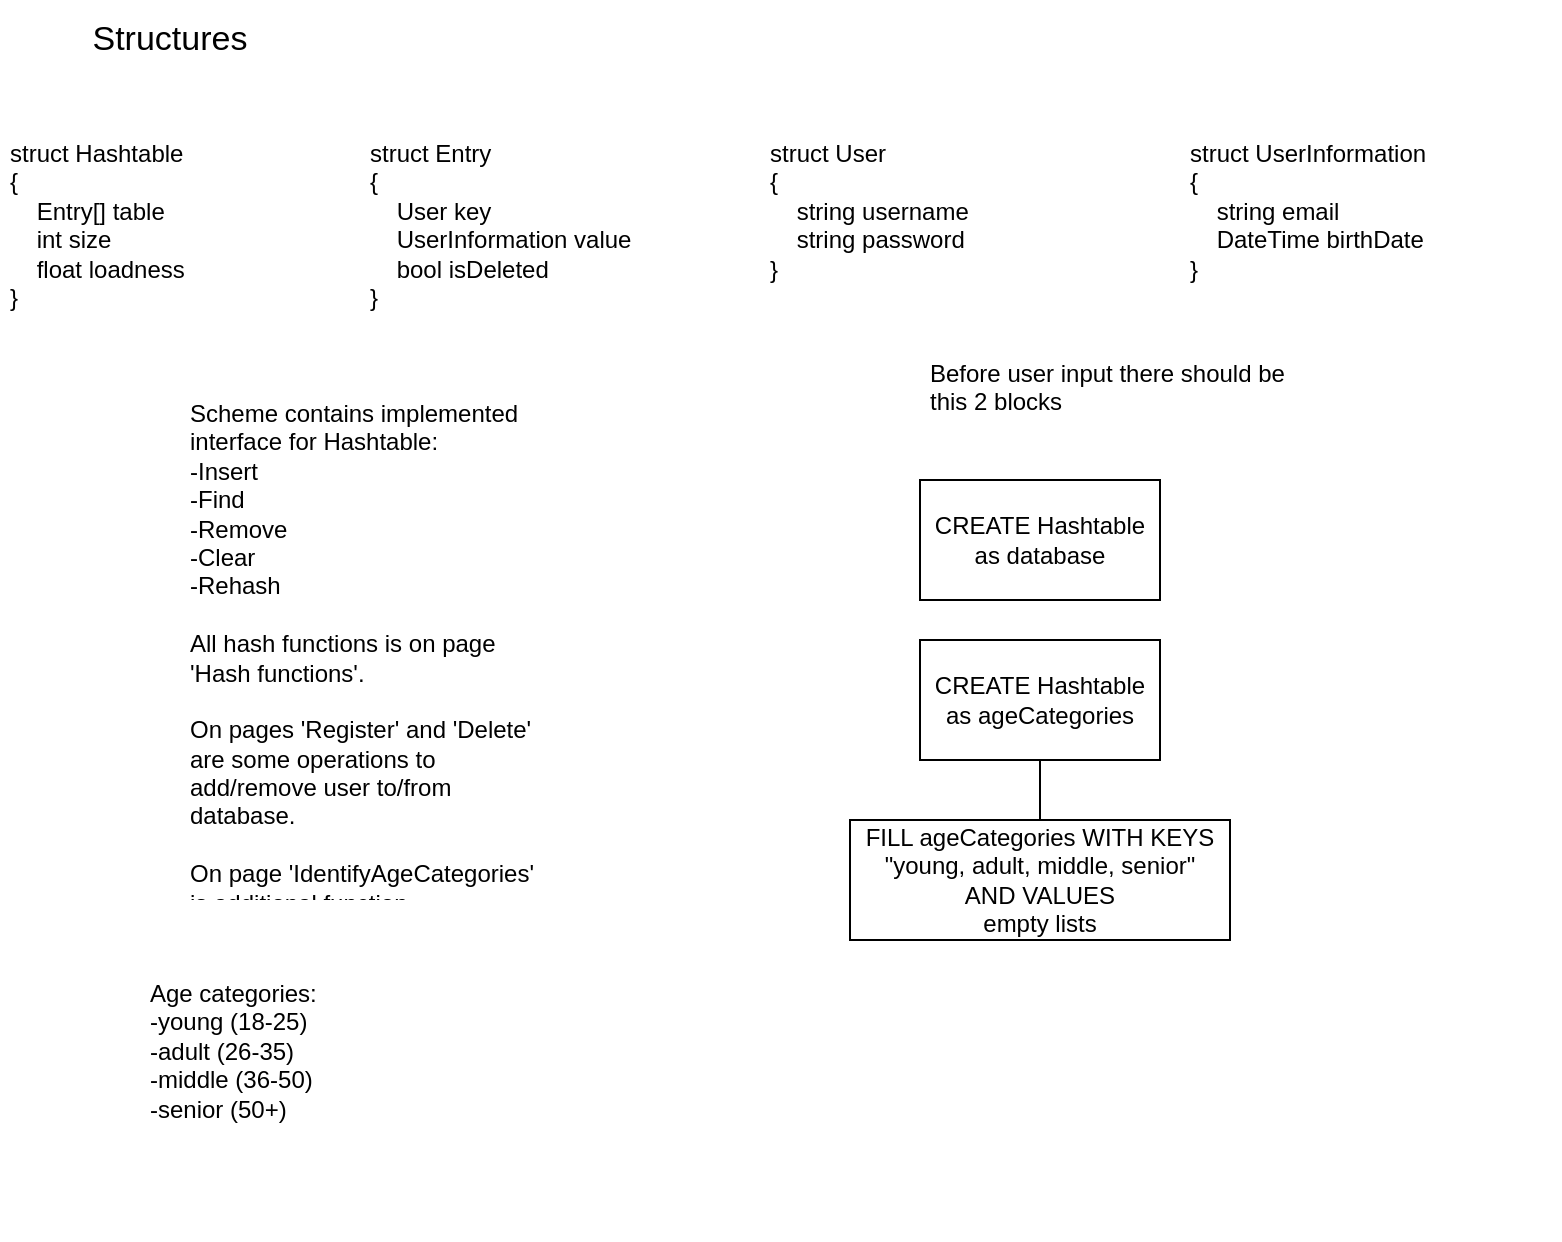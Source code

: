 <mxfile version="14.5.6" type="device" pages="10"><diagram id="Rj5EkT9572dRtjcVqhBw" name="Description"><mxGraphModel dx="813" dy="454" grid="1" gridSize="10" guides="1" tooltips="1" connect="1" arrows="1" fold="1" page="1" pageScale="1" pageWidth="827" pageHeight="1169" math="0" shadow="0"><root><mxCell id="e7s92LW619IoqZXJBK8_-0"/><mxCell id="e7s92LW619IoqZXJBK8_-1" parent="e7s92LW619IoqZXJBK8_-0"/><mxCell id="e7s92LW619IoqZXJBK8_-3" value="struct Hashtable&lt;br&gt;{&lt;br&gt;&amp;nbsp; &amp;nbsp; Entry[] table&lt;br&gt;&amp;nbsp; &amp;nbsp; int size&lt;br&gt;&amp;nbsp; &amp;nbsp; float loadness&lt;br&gt;}" style="text;html=1;strokeColor=none;fillColor=none;spacing=5;spacingTop=-20;whiteSpace=wrap;overflow=hidden;rounded=0;" vertex="1" parent="e7s92LW619IoqZXJBK8_-1"><mxGeometry y="120" width="190" height="120" as="geometry"/></mxCell><mxCell id="e7s92LW619IoqZXJBK8_-4" value="&lt;font style=&quot;font-size: 17px&quot;&gt;Structures&lt;/font&gt;" style="text;html=1;strokeColor=none;fillColor=none;align=center;verticalAlign=middle;whiteSpace=wrap;rounded=0;" vertex="1" parent="e7s92LW619IoqZXJBK8_-1"><mxGeometry x="20" y="40" width="130" height="40" as="geometry"/></mxCell><mxCell id="e7s92LW619IoqZXJBK8_-5" value="struct Entry&lt;br&gt;{&lt;br&gt;&amp;nbsp; &amp;nbsp; User key&lt;br&gt;&amp;nbsp; &amp;nbsp; UserInformation value&lt;br&gt;&amp;nbsp; &amp;nbsp; bool isDeleted&lt;br&gt;}" style="text;html=1;strokeColor=none;fillColor=none;spacing=5;spacingTop=-20;whiteSpace=wrap;overflow=hidden;rounded=0;" vertex="1" parent="e7s92LW619IoqZXJBK8_-1"><mxGeometry x="180" y="120" width="190" height="120" as="geometry"/></mxCell><mxCell id="e7s92LW619IoqZXJBK8_-6" value="struct User&lt;br&gt;{&lt;br&gt;&amp;nbsp; &amp;nbsp; string username&lt;br&gt;&amp;nbsp; &amp;nbsp; string password&lt;br&gt;}" style="text;html=1;strokeColor=none;fillColor=none;spacing=5;spacingTop=-20;whiteSpace=wrap;overflow=hidden;rounded=0;" vertex="1" parent="e7s92LW619IoqZXJBK8_-1"><mxGeometry x="380" y="120" width="190" height="120" as="geometry"/></mxCell><mxCell id="e7s92LW619IoqZXJBK8_-7" value="struct UserInformation&lt;br&gt;{&lt;br&gt;&amp;nbsp; &amp;nbsp; string email&lt;br&gt;&amp;nbsp; &amp;nbsp; DateTime birthDate&lt;br&gt;}" style="text;html=1;strokeColor=none;fillColor=none;spacing=5;spacingTop=-20;whiteSpace=wrap;overflow=hidden;rounded=0;" vertex="1" parent="e7s92LW619IoqZXJBK8_-1"><mxGeometry x="590" y="120" width="190" height="120" as="geometry"/></mxCell><mxCell id="e7s92LW619IoqZXJBK8_-8" value="Scheme contains implemented interface for Hashtable:&lt;br&gt;-Insert&lt;br&gt;-Find&lt;br&gt;-Remove&lt;br&gt;-Clear&lt;br&gt;-Rehash&lt;br&gt;&lt;br&gt;All hash functions is on page 'Hash functions'.&lt;br&gt;&lt;br&gt;On pages 'Register' and 'Delete' are some operations to add/remove user to/from database.&lt;br&gt;&lt;br&gt;On page 'IdentifyAgeCategories' is additional function." style="text;html=1;strokeColor=none;fillColor=none;spacing=5;spacingTop=-20;whiteSpace=wrap;overflow=hidden;rounded=0;" vertex="1" parent="e7s92LW619IoqZXJBK8_-1"><mxGeometry x="90" y="250" width="190" height="240" as="geometry"/></mxCell><mxCell id="uD9f6OyCGBYWrypIF0jd-0" value="Before user input there should be this 2 blocks" style="text;html=1;strokeColor=none;fillColor=none;spacing=5;spacingTop=-20;whiteSpace=wrap;overflow=hidden;rounded=0;" vertex="1" parent="e7s92LW619IoqZXJBK8_-1"><mxGeometry x="460" y="230" width="190" height="120" as="geometry"/></mxCell><mxCell id="uD9f6OyCGBYWrypIF0jd-1" value="CREATE Hashtable as database" style="rounded=0;whiteSpace=wrap;html=1;" vertex="1" parent="e7s92LW619IoqZXJBK8_-1"><mxGeometry x="460" y="280" width="120" height="60" as="geometry"/></mxCell><mxCell id="RYX6x4RXv1oaUtCfiORN-1" style="edgeStyle=orthogonalEdgeStyle;rounded=0;orthogonalLoop=1;jettySize=auto;html=1;exitX=0.5;exitY=1;exitDx=0;exitDy=0;entryX=0.5;entryY=0;entryDx=0;entryDy=0;endArrow=none;endFill=0;" edge="1" parent="e7s92LW619IoqZXJBK8_-1" source="uD9f6OyCGBYWrypIF0jd-2" target="RYX6x4RXv1oaUtCfiORN-0"><mxGeometry relative="1" as="geometry"/></mxCell><mxCell id="uD9f6OyCGBYWrypIF0jd-2" value="CREATE Hashtable&lt;br&gt;as ageCategories" style="rounded=0;whiteSpace=wrap;html=1;" vertex="1" parent="e7s92LW619IoqZXJBK8_-1"><mxGeometry x="460" y="360" width="120" height="60" as="geometry"/></mxCell><mxCell id="RYX6x4RXv1oaUtCfiORN-0" value="FILL ageCategories WITH KEYS&lt;br&gt;&quot;young, adult, middle, senior&quot;&lt;br&gt;AND VALUES&lt;br&gt;empty lists" style="rounded=0;whiteSpace=wrap;html=1;" vertex="1" parent="e7s92LW619IoqZXJBK8_-1"><mxGeometry x="425" y="450" width="190" height="60" as="geometry"/></mxCell><mxCell id="4ObJTuuAYbMO3Jqb9x7k-0" value="Age categories:&lt;br&gt;-young (18-25)&lt;br&gt;-adult (26-35)&lt;br&gt;-middle (36-50)&lt;br&gt;-senior (50+)" style="text;html=1;strokeColor=none;fillColor=none;spacing=5;spacingTop=-20;whiteSpace=wrap;overflow=hidden;rounded=0;" vertex="1" parent="e7s92LW619IoqZXJBK8_-1"><mxGeometry x="70" y="540" width="190" height="120" as="geometry"/></mxCell></root></mxGraphModel></diagram><diagram id="IaKWNCFjipXki_TX7r8Q" name="Insert"><mxGraphModel dx="813" dy="454" grid="1" gridSize="10" guides="1" tooltips="1" connect="1" arrows="1" fold="1" page="1" pageScale="1" pageWidth="827" pageHeight="1169" math="0" shadow="0"><root><mxCell id="0"/><mxCell id="1" parent="0"/><mxCell id="kPxCH-cwJzPjXb_RkrXT-3" style="edgeStyle=orthogonalEdgeStyle;rounded=0;orthogonalLoop=1;jettySize=auto;html=1;exitX=0.5;exitY=1;exitDx=0;exitDy=0;entryX=0.5;entryY=0;entryDx=0;entryDy=0;endArrow=none;endFill=0;" edge="1" parent="1" source="kPxCH-cwJzPjXb_RkrXT-1" target="kPxCH-cwJzPjXb_RkrXT-2"><mxGeometry relative="1" as="geometry"/></mxCell><mxCell id="kPxCH-cwJzPjXb_RkrXT-1" value="Start(Insert)" style="ellipse;whiteSpace=wrap;html=1;" vertex="1" parent="1"><mxGeometry x="270" width="120" height="60" as="geometry"/></mxCell><mxCell id="kPxCH-cwJzPjXb_RkrXT-5" style="edgeStyle=orthogonalEdgeStyle;rounded=0;orthogonalLoop=1;jettySize=auto;html=1;exitX=0.5;exitY=1;exitDx=0;exitDy=0;entryX=0.5;entryY=0;entryDx=0;entryDy=0;endArrow=none;endFill=0;" edge="1" parent="1" source="kPxCH-cwJzPjXb_RkrXT-2" target="kPxCH-cwJzPjXb_RkrXT-4"><mxGeometry relative="1" as="geometry"/></mxCell><mxCell id="kPxCH-cwJzPjXb_RkrXT-2" value="hashtable, key, value" style="shape=parallelogram;perimeter=parallelogramPerimeter;whiteSpace=wrap;html=1;fixedSize=1;" vertex="1" parent="1"><mxGeometry x="255" y="100" width="150" height="60" as="geometry"/></mxCell><mxCell id="kPxCH-cwJzPjXb_RkrXT-7" style="edgeStyle=orthogonalEdgeStyle;rounded=0;orthogonalLoop=1;jettySize=auto;html=1;exitX=0.5;exitY=1;exitDx=0;exitDy=0;entryX=0.5;entryY=0;entryDx=0;entryDy=0;endArrow=none;endFill=0;" edge="1" parent="1" source="kPxCH-cwJzPjXb_RkrXT-4" target="kPxCH-cwJzPjXb_RkrXT-6"><mxGeometry relative="1" as="geometry"/></mxCell><mxCell id="kPxCH-cwJzPjXb_RkrXT-4" value="hash = GetHash(hashtable, key)" style="shape=process;whiteSpace=wrap;html=1;backgroundOutline=1;" vertex="1" parent="1"><mxGeometry x="242.5" y="200" width="175" height="60" as="geometry"/></mxCell><mxCell id="kPxCH-cwJzPjXb_RkrXT-9" style="edgeStyle=orthogonalEdgeStyle;rounded=0;orthogonalLoop=1;jettySize=auto;html=1;exitX=0.5;exitY=1;exitDx=0;exitDy=0;entryX=0.5;entryY=0;entryDx=0;entryDy=0;endArrow=none;endFill=0;" edge="1" parent="1" source="kPxCH-cwJzPjXb_RkrXT-6" target="kPxCH-cwJzPjXb_RkrXT-8"><mxGeometry relative="1" as="geometry"/></mxCell><mxCell id="kPxCH-cwJzPjXb_RkrXT-6" value="CREATE new Entry as entry&lt;br&gt;with key, value" style="rounded=0;whiteSpace=wrap;html=1;" vertex="1" parent="1"><mxGeometry x="245" y="290" width="170" height="60" as="geometry"/></mxCell><mxCell id="kPxCH-cwJzPjXb_RkrXT-11" style="edgeStyle=orthogonalEdgeStyle;rounded=0;orthogonalLoop=1;jettySize=auto;html=1;exitX=0.5;exitY=1;exitDx=0;exitDy=0;entryX=0.5;entryY=0;entryDx=0;entryDy=0;endArrow=none;endFill=0;" edge="1" parent="1" source="kPxCH-cwJzPjXb_RkrXT-8" target="kPxCH-cwJzPjXb_RkrXT-10"><mxGeometry relative="1" as="geometry"/></mxCell><mxCell id="kPxCH-cwJzPjXb_RkrXT-8" value="hashtable.table[hash] = entry&lt;br&gt;hashtable.size++&lt;br&gt;hastable.loadness = hashtable.size / hashtable.Length" style="rounded=0;whiteSpace=wrap;html=1;" vertex="1" parent="1"><mxGeometry x="225" y="390" width="210" height="60" as="geometry"/></mxCell><mxCell id="kPxCH-cwJzPjXb_RkrXT-13" style="edgeStyle=orthogonalEdgeStyle;rounded=0;orthogonalLoop=1;jettySize=auto;html=1;exitX=0.5;exitY=1;exitDx=0;exitDy=0;entryX=0.5;entryY=0;entryDx=0;entryDy=0;endArrow=none;endFill=0;" edge="1" parent="1" source="kPxCH-cwJzPjXb_RkrXT-10" target="kPxCH-cwJzPjXb_RkrXT-12"><mxGeometry relative="1" as="geometry"/></mxCell><mxCell id="kPxCH-cwJzPjXb_RkrXT-10" value="hashtable" style="shape=parallelogram;perimeter=parallelogramPerimeter;whiteSpace=wrap;html=1;fixedSize=1;" vertex="1" parent="1"><mxGeometry x="270" y="480" width="120" height="60" as="geometry"/></mxCell><mxCell id="kPxCH-cwJzPjXb_RkrXT-12" value="End(Insert)" style="ellipse;whiteSpace=wrap;html=1;" vertex="1" parent="1"><mxGeometry x="270" y="580" width="120" height="60" as="geometry"/></mxCell></root></mxGraphModel></diagram><diagram id="UYGALwxqi593fFkVWdVv" name="Hash functions"><mxGraphModel dx="1185" dy="662" grid="1" gridSize="10" guides="1" tooltips="1" connect="1" arrows="1" fold="1" page="1" pageScale="1" pageWidth="827" pageHeight="1169" math="0" shadow="0"><root><mxCell id="hPnfE65wzHqwlcQo4Qvw-0"/><mxCell id="hPnfE65wzHqwlcQo4Qvw-1" parent="hPnfE65wzHqwlcQo4Qvw-0"/><mxCell id="4jsPSjfJP8PQS8nBjhzW-2" style="edgeStyle=orthogonalEdgeStyle;rounded=0;orthogonalLoop=1;jettySize=auto;html=1;exitX=0.5;exitY=1;exitDx=0;exitDy=0;entryX=0.5;entryY=0;entryDx=0;entryDy=0;endArrow=none;endFill=0;" edge="1" parent="hPnfE65wzHqwlcQo4Qvw-1" source="4jsPSjfJP8PQS8nBjhzW-0" target="4jsPSjfJP8PQS8nBjhzW-1"><mxGeometry relative="1" as="geometry"/></mxCell><mxCell id="4jsPSjfJP8PQS8nBjhzW-0" value="Start(GetHash)" style="ellipse;whiteSpace=wrap;html=1;" vertex="1" parent="hPnfE65wzHqwlcQo4Qvw-1"><mxGeometry x="114" width="120" height="60" as="geometry"/></mxCell><mxCell id="4jsPSjfJP8PQS8nBjhzW-4" style="edgeStyle=orthogonalEdgeStyle;rounded=0;orthogonalLoop=1;jettySize=auto;html=1;exitX=0.5;exitY=1;exitDx=0;exitDy=0;entryX=0.5;entryY=0;entryDx=0;entryDy=0;endArrow=none;endFill=0;" edge="1" parent="hPnfE65wzHqwlcQo4Qvw-1" source="4jsPSjfJP8PQS8nBjhzW-1" target="4jsPSjfJP8PQS8nBjhzW-3"><mxGeometry relative="1" as="geometry"/></mxCell><mxCell id="4jsPSjfJP8PQS8nBjhzW-1" value="hashtable, key" style="shape=parallelogram;perimeter=parallelogramPerimeter;whiteSpace=wrap;html=1;fixedSize=1;" vertex="1" parent="hPnfE65wzHqwlcQo4Qvw-1"><mxGeometry x="114" y="80" width="120" height="60" as="geometry"/></mxCell><mxCell id="CVv4d19aHSqBThHRTA0k-1" style="edgeStyle=orthogonalEdgeStyle;rounded=0;orthogonalLoop=1;jettySize=auto;html=1;exitX=0.5;exitY=1;exitDx=0;exitDy=0;entryX=0.5;entryY=0;entryDx=0;entryDy=0;endArrow=none;endFill=0;" edge="1" parent="hPnfE65wzHqwlcQo4Qvw-1" source="4jsPSjfJP8PQS8nBjhzW-3" target="CVv4d19aHSqBThHRTA0k-0"><mxGeometry relative="1" as="geometry"/></mxCell><mxCell id="4jsPSjfJP8PQS8nBjhzW-3" value="hash1 = GetPrimaryHash(hashtable, key)" style="shape=process;whiteSpace=wrap;html=1;backgroundOutline=1;" vertex="1" parent="hPnfE65wzHqwlcQo4Qvw-1"><mxGeometry x="53.75" y="170" width="240.5" height="60" as="geometry"/></mxCell><mxCell id="CVv4d19aHSqBThHRTA0k-3" style="edgeStyle=orthogonalEdgeStyle;rounded=0;orthogonalLoop=1;jettySize=auto;html=1;exitX=0.5;exitY=1;exitDx=0;exitDy=0;entryX=0.5;entryY=0;entryDx=0;entryDy=0;endArrow=none;endFill=0;" edge="1" parent="hPnfE65wzHqwlcQo4Qvw-1" source="CVv4d19aHSqBThHRTA0k-0" target="CVv4d19aHSqBThHRTA0k-2"><mxGeometry relative="1" as="geometry"/></mxCell><mxCell id="CVv4d19aHSqBThHRTA0k-0" value="hash2 = GetSecondaryHash(hashtable, key)" style="shape=process;whiteSpace=wrap;html=1;backgroundOutline=1;" vertex="1" parent="hPnfE65wzHqwlcQo4Qvw-1"><mxGeometry x="50.88" y="250" width="246.25" height="60" as="geometry"/></mxCell><mxCell id="CVv4d19aHSqBThHRTA0k-5" style="edgeStyle=orthogonalEdgeStyle;rounded=0;orthogonalLoop=1;jettySize=auto;html=1;exitX=0.5;exitY=1;exitDx=0;exitDy=0;entryX=0.5;entryY=0;entryDx=0;entryDy=0;endArrow=none;endFill=0;" edge="1" parent="hPnfE65wzHqwlcQo4Qvw-1" source="CVv4d19aHSqBThHRTA0k-2" target="CVv4d19aHSqBThHRTA0k-4"><mxGeometry relative="1" as="geometry"/></mxCell><mxCell id="CVv4d19aHSqBThHRTA0k-2" value="i = 1" style="rounded=0;whiteSpace=wrap;html=1;" vertex="1" parent="hPnfE65wzHqwlcQo4Qvw-1"><mxGeometry x="114.01" y="330" width="120" height="60" as="geometry"/></mxCell><mxCell id="CVv4d19aHSqBThHRTA0k-7" style="edgeStyle=orthogonalEdgeStyle;rounded=0;orthogonalLoop=1;jettySize=auto;html=1;exitX=0.5;exitY=1;exitDx=0;exitDy=0;entryX=0.5;entryY=0;entryDx=0;entryDy=0;endArrow=none;endFill=0;" edge="1" parent="hPnfE65wzHqwlcQo4Qvw-1" source="CVv4d19aHSqBThHRTA0k-4" target="CVv4d19aHSqBThHRTA0k-6"><mxGeometry relative="1" as="geometry"/></mxCell><mxCell id="CVv4d19aHSqBThHRTA0k-4" value="hash = (hash1 + i * hash2) % hashtable.table.Length&lt;br&gt;i++" style="rounded=0;whiteSpace=wrap;html=1;" vertex="1" parent="hPnfE65wzHqwlcQo4Qvw-1"><mxGeometry x="58.01" y="430" width="233.74" height="60" as="geometry"/></mxCell><mxCell id="CVv4d19aHSqBThHRTA0k-10" style="edgeStyle=orthogonalEdgeStyle;rounded=0;orthogonalLoop=1;jettySize=auto;html=1;exitX=0.5;exitY=1;exitDx=0;exitDy=0;entryX=0.5;entryY=0;entryDx=0;entryDy=0;endArrow=none;endFill=0;" edge="1" parent="hPnfE65wzHqwlcQo4Qvw-1" source="CVv4d19aHSqBThHRTA0k-6" target="CVv4d19aHSqBThHRTA0k-9"><mxGeometry relative="1" as="geometry"/></mxCell><mxCell id="CVv4d19aHSqBThHRTA0k-6" value="continueLoop =&amp;nbsp;&lt;br&gt;hashtable.table[hash] != null &amp;amp;&amp;amp;&lt;br&gt;!hashtable.table[hash].isDeleted &amp;amp;&amp;amp;&lt;br&gt;KeyEquals(hashtable.table[hash], key))" style="rounded=0;whiteSpace=wrap;html=1;" vertex="1" parent="hPnfE65wzHqwlcQo4Qvw-1"><mxGeometry x="56.26" y="525" width="235.49" height="60" as="geometry"/></mxCell><mxCell id="CVv4d19aHSqBThHRTA0k-12" style="edgeStyle=orthogonalEdgeStyle;rounded=0;orthogonalLoop=1;jettySize=auto;html=1;exitX=0;exitY=0.5;exitDx=0;exitDy=0;entryX=1;entryY=0.5;entryDx=0;entryDy=0;endArrow=none;endFill=0;" edge="1" parent="hPnfE65wzHqwlcQo4Qvw-1" source="CVv4d19aHSqBThHRTA0k-9" target="CVv4d19aHSqBThHRTA0k-11"><mxGeometry relative="1" as="geometry"/></mxCell><mxCell id="CVv4d19aHSqBThHRTA0k-15" style="edgeStyle=orthogonalEdgeStyle;rounded=0;orthogonalLoop=1;jettySize=auto;html=1;exitX=0.5;exitY=1;exitDx=0;exitDy=0;entryX=0.5;entryY=0;entryDx=0;entryDy=0;endArrow=none;endFill=0;" edge="1" parent="hPnfE65wzHqwlcQo4Qvw-1" source="CVv4d19aHSqBThHRTA0k-9" target="CVv4d19aHSqBThHRTA0k-14"><mxGeometry relative="1" as="geometry"/></mxCell><mxCell id="CVv4d19aHSqBThHRTA0k-9" value="continueLoop" style="rhombus;whiteSpace=wrap;html=1;" vertex="1" parent="hPnfE65wzHqwlcQo4Qvw-1"><mxGeometry x="122.38" y="610" width="105" height="80" as="geometry"/></mxCell><mxCell id="CVv4d19aHSqBThHRTA0k-13" style="edgeStyle=orthogonalEdgeStyle;rounded=0;orthogonalLoop=1;jettySize=auto;html=1;exitX=0;exitY=0.5;exitDx=0;exitDy=0;endArrow=classic;endFill=1;" edge="1" parent="hPnfE65wzHqwlcQo4Qvw-1" source="CVv4d19aHSqBThHRTA0k-11"><mxGeometry relative="1" as="geometry"><mxPoint x="170" y="410" as="targetPoint"/><Array as="points"><mxPoint x="20" y="650"/><mxPoint x="20" y="410"/></Array></mxGeometry></mxCell><mxCell id="CVv4d19aHSqBThHRTA0k-11" value="True" style="text;html=1;strokeColor=none;fillColor=none;align=center;verticalAlign=middle;whiteSpace=wrap;rounded=0;" vertex="1" parent="hPnfE65wzHqwlcQo4Qvw-1"><mxGeometry x="60" y="640" width="40" height="20" as="geometry"/></mxCell><mxCell id="CVv4d19aHSqBThHRTA0k-17" style="edgeStyle=orthogonalEdgeStyle;rounded=0;orthogonalLoop=1;jettySize=auto;html=1;exitX=0.5;exitY=1;exitDx=0;exitDy=0;entryX=0.5;entryY=0;entryDx=0;entryDy=0;endArrow=none;endFill=0;" edge="1" parent="hPnfE65wzHqwlcQo4Qvw-1" source="CVv4d19aHSqBThHRTA0k-14" target="CVv4d19aHSqBThHRTA0k-16"><mxGeometry relative="1" as="geometry"/></mxCell><mxCell id="CVv4d19aHSqBThHRTA0k-14" value="False" style="text;html=1;strokeColor=none;fillColor=none;align=center;verticalAlign=middle;whiteSpace=wrap;rounded=0;" vertex="1" parent="hPnfE65wzHqwlcQo4Qvw-1"><mxGeometry x="155" y="710" width="40" height="20" as="geometry"/></mxCell><mxCell id="CVv4d19aHSqBThHRTA0k-19" style="edgeStyle=orthogonalEdgeStyle;rounded=0;orthogonalLoop=1;jettySize=auto;html=1;exitX=0.5;exitY=1;exitDx=0;exitDy=0;entryX=0.5;entryY=0;entryDx=0;entryDy=0;endArrow=none;endFill=0;" edge="1" parent="hPnfE65wzHqwlcQo4Qvw-1" source="CVv4d19aHSqBThHRTA0k-16" target="CVv4d19aHSqBThHRTA0k-18"><mxGeometry relative="1" as="geometry"/></mxCell><mxCell id="CVv4d19aHSqBThHRTA0k-16" value="hash" style="shape=parallelogram;perimeter=parallelogramPerimeter;whiteSpace=wrap;html=1;fixedSize=1;" vertex="1" parent="hPnfE65wzHqwlcQo4Qvw-1"><mxGeometry x="115" y="750" width="120" height="60" as="geometry"/></mxCell><mxCell id="CVv4d19aHSqBThHRTA0k-18" value="End(GetHash)" style="ellipse;whiteSpace=wrap;html=1;" vertex="1" parent="hPnfE65wzHqwlcQo4Qvw-1"><mxGeometry x="114" y="840" width="120" height="60" as="geometry"/></mxCell><mxCell id="UpY-Ihg24O6bT_-ep5G6-3" style="edgeStyle=orthogonalEdgeStyle;rounded=0;orthogonalLoop=1;jettySize=auto;html=1;exitX=0.5;exitY=1;exitDx=0;exitDy=0;entryX=0.5;entryY=0;entryDx=0;entryDy=0;endArrow=none;endFill=0;" edge="1" parent="hPnfE65wzHqwlcQo4Qvw-1" source="UpY-Ihg24O6bT_-ep5G6-0" target="UpY-Ihg24O6bT_-ep5G6-2"><mxGeometry relative="1" as="geometry"/></mxCell><mxCell id="UpY-Ihg24O6bT_-ep5G6-0" value="Start(GetPrimatyHash)" style="ellipse;whiteSpace=wrap;html=1;" vertex="1" parent="hPnfE65wzHqwlcQo4Qvw-1"><mxGeometry x="357.5" width="150" height="60" as="geometry"/></mxCell><mxCell id="UpY-Ihg24O6bT_-ep5G6-13" style="edgeStyle=orthogonalEdgeStyle;rounded=0;orthogonalLoop=1;jettySize=auto;html=1;exitX=0.5;exitY=1;exitDx=0;exitDy=0;entryX=0.5;entryY=0;entryDx=0;entryDy=0;endArrow=none;endFill=0;" edge="1" parent="hPnfE65wzHqwlcQo4Qvw-1" source="UpY-Ihg24O6bT_-ep5G6-1" target="UpY-Ihg24O6bT_-ep5G6-12"><mxGeometry relative="1" as="geometry"/></mxCell><mxCell id="UpY-Ihg24O6bT_-ep5G6-1" value="Start(GetSecondaryHash)" style="ellipse;whiteSpace=wrap;html=1;" vertex="1" parent="hPnfE65wzHqwlcQo4Qvw-1"><mxGeometry x="565" width="151" height="60" as="geometry"/></mxCell><mxCell id="UpY-Ihg24O6bT_-ep5G6-5" style="edgeStyle=orthogonalEdgeStyle;rounded=0;orthogonalLoop=1;jettySize=auto;html=1;exitX=0.5;exitY=1;exitDx=0;exitDy=0;entryX=0.5;entryY=0;entryDx=0;entryDy=0;endArrow=none;endFill=0;" edge="1" parent="hPnfE65wzHqwlcQo4Qvw-1" source="UpY-Ihg24O6bT_-ep5G6-2" target="UpY-Ihg24O6bT_-ep5G6-4"><mxGeometry relative="1" as="geometry"/></mxCell><mxCell id="UpY-Ihg24O6bT_-ep5G6-2" value="hashtable, key" style="shape=parallelogram;perimeter=parallelogramPerimeter;whiteSpace=wrap;html=1;fixedSize=1;" vertex="1" parent="hPnfE65wzHqwlcQo4Qvw-1"><mxGeometry x="372.5" y="90" width="120" height="60" as="geometry"/></mxCell><mxCell id="UpY-Ihg24O6bT_-ep5G6-8" style="edgeStyle=orthogonalEdgeStyle;rounded=0;orthogonalLoop=1;jettySize=auto;html=1;exitX=0.5;exitY=1;exitDx=0;exitDy=0;entryX=0.5;entryY=0;entryDx=0;entryDy=0;endArrow=none;endFill=0;" edge="1" parent="hPnfE65wzHqwlcQo4Qvw-1" source="UpY-Ihg24O6bT_-ep5G6-4" target="UpY-Ihg24O6bT_-ep5G6-7"><mxGeometry relative="1" as="geometry"/></mxCell><mxCell id="UpY-Ihg24O6bT_-ep5G6-4" value="hashCode = GetHashCode(key)" style="shape=process;whiteSpace=wrap;html=1;backgroundOutline=1;" vertex="1" parent="hPnfE65wzHqwlcQo4Qvw-1"><mxGeometry x="350" y="190" width="165" height="60" as="geometry"/></mxCell><mxCell id="UpY-Ihg24O6bT_-ep5G6-11" style="edgeStyle=orthogonalEdgeStyle;rounded=0;orthogonalLoop=1;jettySize=auto;html=1;exitX=0.5;exitY=1;exitDx=0;exitDy=0;entryX=0.5;entryY=0;entryDx=0;entryDy=0;endArrow=none;endFill=0;" edge="1" parent="hPnfE65wzHqwlcQo4Qvw-1" source="UpY-Ihg24O6bT_-ep5G6-7" target="UpY-Ihg24O6bT_-ep5G6-10"><mxGeometry relative="1" as="geometry"/></mxCell><mxCell id="UpY-Ihg24O6bT_-ep5G6-7" value="hashCode % hashtable.table.Length" style="shape=parallelogram;perimeter=parallelogramPerimeter;whiteSpace=wrap;html=1;fixedSize=1;" vertex="1" parent="hPnfE65wzHqwlcQo4Qvw-1"><mxGeometry x="350" y="280" width="165" height="60" as="geometry"/></mxCell><mxCell id="UpY-Ihg24O6bT_-ep5G6-10" value="End(GetPrimatyHash)" style="ellipse;whiteSpace=wrap;html=1;" vertex="1" parent="hPnfE65wzHqwlcQo4Qvw-1"><mxGeometry x="357.5" y="370" width="150" height="60" as="geometry"/></mxCell><mxCell id="UpY-Ihg24O6bT_-ep5G6-16" style="edgeStyle=orthogonalEdgeStyle;rounded=0;orthogonalLoop=1;jettySize=auto;html=1;exitX=0.5;exitY=1;exitDx=0;exitDy=0;entryX=0.5;entryY=0;entryDx=0;entryDy=0;endArrow=none;endFill=0;" edge="1" parent="hPnfE65wzHqwlcQo4Qvw-1" source="UpY-Ihg24O6bT_-ep5G6-12" target="UpY-Ihg24O6bT_-ep5G6-15"><mxGeometry relative="1" as="geometry"/></mxCell><mxCell id="UpY-Ihg24O6bT_-ep5G6-12" value="hashtable, key" style="shape=parallelogram;perimeter=parallelogramPerimeter;whiteSpace=wrap;html=1;fixedSize=1;" vertex="1" parent="hPnfE65wzHqwlcQo4Qvw-1"><mxGeometry x="581" y="90" width="120" height="60" as="geometry"/></mxCell><mxCell id="UpY-Ihg24O6bT_-ep5G6-18" style="edgeStyle=orthogonalEdgeStyle;rounded=0;orthogonalLoop=1;jettySize=auto;html=1;exitX=0.5;exitY=1;exitDx=0;exitDy=0;entryX=0.518;entryY=-0.007;entryDx=0;entryDy=0;entryPerimeter=0;endArrow=none;endFill=0;" edge="1" parent="hPnfE65wzHqwlcQo4Qvw-1" source="UpY-Ihg24O6bT_-ep5G6-15" target="UpY-Ihg24O6bT_-ep5G6-17"><mxGeometry relative="1" as="geometry"/></mxCell><mxCell id="UpY-Ihg24O6bT_-ep5G6-15" value="hashCode = GetHashCode(key)" style="shape=process;whiteSpace=wrap;html=1;backgroundOutline=1;" vertex="1" parent="hPnfE65wzHqwlcQo4Qvw-1"><mxGeometry x="558.5" y="190" width="165" height="60" as="geometry"/></mxCell><mxCell id="UpY-Ihg24O6bT_-ep5G6-20" style="edgeStyle=orthogonalEdgeStyle;rounded=0;orthogonalLoop=1;jettySize=auto;html=1;exitX=0.5;exitY=1;exitDx=0;exitDy=0;entryX=0.5;entryY=0;entryDx=0;entryDy=0;endArrow=none;endFill=0;" edge="1" parent="hPnfE65wzHqwlcQo4Qvw-1" source="UpY-Ihg24O6bT_-ep5G6-17" target="UpY-Ihg24O6bT_-ep5G6-19"><mxGeometry relative="1" as="geometry"/></mxCell><mxCell id="UpY-Ihg24O6bT_-ep5G6-17" value="hashCode % (hashtable.table.Length - 1) +1" style="shape=parallelogram;perimeter=parallelogramPerimeter;whiteSpace=wrap;html=1;fixedSize=1;" vertex="1" parent="hPnfE65wzHqwlcQo4Qvw-1"><mxGeometry x="540" y="280" width="193" height="60" as="geometry"/></mxCell><mxCell id="UpY-Ihg24O6bT_-ep5G6-19" value="End(GetSecondaryHash)" style="ellipse;whiteSpace=wrap;html=1;" vertex="1" parent="hPnfE65wzHqwlcQo4Qvw-1"><mxGeometry x="565.5" y="370" width="151" height="60" as="geometry"/></mxCell><mxCell id="UpY-Ihg24O6bT_-ep5G6-23" style="edgeStyle=orthogonalEdgeStyle;rounded=0;orthogonalLoop=1;jettySize=auto;html=1;exitX=0.5;exitY=1;exitDx=0;exitDy=0;entryX=0.5;entryY=0;entryDx=0;entryDy=0;endArrow=none;endFill=0;" edge="1" parent="hPnfE65wzHqwlcQo4Qvw-1" source="UpY-Ihg24O6bT_-ep5G6-21" target="UpY-Ihg24O6bT_-ep5G6-22"><mxGeometry relative="1" as="geometry"/></mxCell><mxCell id="UpY-Ihg24O6bT_-ep5G6-21" value="Start(GetHashCode)" style="ellipse;whiteSpace=wrap;html=1;" vertex="1" parent="hPnfE65wzHqwlcQo4Qvw-1"><mxGeometry x="825" width="120" height="60" as="geometry"/></mxCell><mxCell id="UpY-Ihg24O6bT_-ep5G6-27" style="edgeStyle=orthogonalEdgeStyle;rounded=0;orthogonalLoop=1;jettySize=auto;html=1;exitX=0.5;exitY=1;exitDx=0;exitDy=0;entryX=0.5;entryY=0;entryDx=0;entryDy=0;endArrow=none;endFill=0;" edge="1" parent="hPnfE65wzHqwlcQo4Qvw-1" source="UpY-Ihg24O6bT_-ep5G6-22" target="UpY-Ihg24O6bT_-ep5G6-26"><mxGeometry relative="1" as="geometry"/></mxCell><mxCell id="UpY-Ihg24O6bT_-ep5G6-22" value="key" style="shape=parallelogram;perimeter=parallelogramPerimeter;whiteSpace=wrap;html=1;fixedSize=1;" vertex="1" parent="hPnfE65wzHqwlcQo4Qvw-1"><mxGeometry x="825" y="80" width="120" height="60" as="geometry"/></mxCell><mxCell id="UpY-Ihg24O6bT_-ep5G6-30" style="edgeStyle=orthogonalEdgeStyle;rounded=0;orthogonalLoop=1;jettySize=auto;html=1;exitX=0.5;exitY=1;exitDx=0;exitDy=0;entryX=0.5;entryY=0;entryDx=0;entryDy=0;endArrow=none;endFill=0;" edge="1" parent="hPnfE65wzHqwlcQo4Qvw-1" source="UpY-Ihg24O6bT_-ep5G6-24" target="UpY-Ihg24O6bT_-ep5G6-29"><mxGeometry relative="1" as="geometry"/></mxCell><mxCell id="UpY-Ihg24O6bT_-ep5G6-24" value="hashUsername = GetHashCodeString(key.username)" style="shape=process;whiteSpace=wrap;html=1;backgroundOutline=1;" vertex="1" parent="hPnfE65wzHqwlcQo4Qvw-1"><mxGeometry x="760" y="270" width="250" height="60" as="geometry"/></mxCell><mxCell id="UpY-Ihg24O6bT_-ep5G6-28" style="edgeStyle=orthogonalEdgeStyle;rounded=0;orthogonalLoop=1;jettySize=auto;html=1;exitX=0.5;exitY=1;exitDx=0;exitDy=0;entryX=0.5;entryY=0;entryDx=0;entryDy=0;endArrow=none;endFill=0;" edge="1" parent="hPnfE65wzHqwlcQo4Qvw-1" source="UpY-Ihg24O6bT_-ep5G6-26" target="UpY-Ihg24O6bT_-ep5G6-24"><mxGeometry relative="1" as="geometry"/></mxCell><mxCell id="UpY-Ihg24O6bT_-ep5G6-26" value="prime = 37&lt;br&gt;seed = 173&lt;br&gt;hash = seed" style="rounded=0;whiteSpace=wrap;html=1;" vertex="1" parent="hPnfE65wzHqwlcQo4Qvw-1"><mxGeometry x="825" y="170" width="120" height="60" as="geometry"/></mxCell><mxCell id="UpY-Ihg24O6bT_-ep5G6-32" style="edgeStyle=orthogonalEdgeStyle;rounded=0;orthogonalLoop=1;jettySize=auto;html=1;exitX=0.5;exitY=1;exitDx=0;exitDy=0;entryX=0.5;entryY=0;entryDx=0;entryDy=0;endArrow=none;endFill=0;" edge="1" parent="hPnfE65wzHqwlcQo4Qvw-1" source="UpY-Ihg24O6bT_-ep5G6-29" target="UpY-Ihg24O6bT_-ep5G6-31"><mxGeometry relative="1" as="geometry"/></mxCell><mxCell id="UpY-Ihg24O6bT_-ep5G6-29" value="hashPassword = GetHashCodeString(key.password)" style="shape=process;whiteSpace=wrap;html=1;backgroundOutline=1;" vertex="1" parent="hPnfE65wzHqwlcQo4Qvw-1"><mxGeometry x="760" y="350" width="250" height="60" as="geometry"/></mxCell><mxCell id="UpY-Ihg24O6bT_-ep5G6-34" style="edgeStyle=orthogonalEdgeStyle;rounded=0;orthogonalLoop=1;jettySize=auto;html=1;exitX=0.5;exitY=1;exitDx=0;exitDy=0;entryX=0.5;entryY=0;entryDx=0;entryDy=0;endArrow=none;endFill=0;" edge="1" parent="hPnfE65wzHqwlcQo4Qvw-1" source="UpY-Ihg24O6bT_-ep5G6-31" target="UpY-Ihg24O6bT_-ep5G6-33"><mxGeometry relative="1" as="geometry"/></mxCell><mxCell id="UpY-Ihg24O6bT_-ep5G6-31" value="hash = prime * hash + hashUsername&lt;br&gt;hash = prime * hash + hashPassword" style="rounded=0;whiteSpace=wrap;html=1;" vertex="1" parent="hPnfE65wzHqwlcQo4Qvw-1"><mxGeometry x="775" y="440" width="220" height="60" as="geometry"/></mxCell><mxCell id="UpY-Ihg24O6bT_-ep5G6-36" style="edgeStyle=orthogonalEdgeStyle;rounded=0;orthogonalLoop=1;jettySize=auto;html=1;exitX=0.5;exitY=1;exitDx=0;exitDy=0;entryX=0.5;entryY=0;entryDx=0;entryDy=0;endArrow=none;endFill=0;" edge="1" parent="hPnfE65wzHqwlcQo4Qvw-1" source="UpY-Ihg24O6bT_-ep5G6-33" target="UpY-Ihg24O6bT_-ep5G6-35"><mxGeometry relative="1" as="geometry"/></mxCell><mxCell id="UpY-Ihg24O6bT_-ep5G6-33" value="hash" style="shape=parallelogram;perimeter=parallelogramPerimeter;whiteSpace=wrap;html=1;fixedSize=1;" vertex="1" parent="hPnfE65wzHqwlcQo4Qvw-1"><mxGeometry x="825" y="525" width="120" height="60" as="geometry"/></mxCell><mxCell id="UpY-Ihg24O6bT_-ep5G6-35" value="End(GetHashCode)" style="ellipse;whiteSpace=wrap;html=1;" vertex="1" parent="hPnfE65wzHqwlcQo4Qvw-1"><mxGeometry x="825" y="620" width="120" height="60" as="geometry"/></mxCell><mxCell id="UpY-Ihg24O6bT_-ep5G6-40" style="edgeStyle=orthogonalEdgeStyle;rounded=0;orthogonalLoop=1;jettySize=auto;html=1;exitX=0.5;exitY=1;exitDx=0;exitDy=0;entryX=0.5;entryY=0;entryDx=0;entryDy=0;endArrow=none;endFill=0;" edge="1" parent="hPnfE65wzHqwlcQo4Qvw-1" source="UpY-Ihg24O6bT_-ep5G6-37" target="UpY-Ihg24O6bT_-ep5G6-39"><mxGeometry relative="1" as="geometry"/></mxCell><mxCell id="UpY-Ihg24O6bT_-ep5G6-37" value="Start(GetHashCodeString)" style="ellipse;whiteSpace=wrap;html=1;" vertex="1" parent="hPnfE65wzHqwlcQo4Qvw-1"><mxGeometry x="1170" width="170" height="60" as="geometry"/></mxCell><mxCell id="UpY-Ihg24O6bT_-ep5G6-42" style="edgeStyle=orthogonalEdgeStyle;rounded=0;orthogonalLoop=1;jettySize=auto;html=1;exitX=0.5;exitY=1;exitDx=0;exitDy=0;entryX=0.5;entryY=0;entryDx=0;entryDy=0;endArrow=none;endFill=0;" edge="1" parent="hPnfE65wzHqwlcQo4Qvw-1" source="UpY-Ihg24O6bT_-ep5G6-39" target="UpY-Ihg24O6bT_-ep5G6-41"><mxGeometry relative="1" as="geometry"/></mxCell><mxCell id="UpY-Ihg24O6bT_-ep5G6-39" value="text" style="shape=parallelogram;perimeter=parallelogramPerimeter;whiteSpace=wrap;html=1;fixedSize=1;" vertex="1" parent="hPnfE65wzHqwlcQo4Qvw-1"><mxGeometry x="1195" y="80" width="120" height="60" as="geometry"/></mxCell><mxCell id="UpY-Ihg24O6bT_-ep5G6-44" style="edgeStyle=orthogonalEdgeStyle;rounded=0;orthogonalLoop=1;jettySize=auto;html=1;exitX=0.5;exitY=1;exitDx=0;exitDy=0;entryX=0.5;entryY=0;entryDx=0;entryDy=0;endArrow=none;endFill=0;" edge="1" parent="hPnfE65wzHqwlcQo4Qvw-1" source="UpY-Ihg24O6bT_-ep5G6-41" target="UpY-Ihg24O6bT_-ep5G6-43"><mxGeometry relative="1" as="geometry"/></mxCell><mxCell id="UpY-Ihg24O6bT_-ep5G6-41" value="N = 27&lt;br&gt;hashString = 0" style="rounded=0;whiteSpace=wrap;html=1;" vertex="1" parent="hPnfE65wzHqwlcQo4Qvw-1"><mxGeometry x="1195" y="170" width="120" height="60" as="geometry"/></mxCell><mxCell id="UpY-Ihg24O6bT_-ep5G6-46" style="edgeStyle=orthogonalEdgeStyle;rounded=0;orthogonalLoop=1;jettySize=auto;html=1;exitX=0.5;exitY=1;exitDx=0;exitDy=0;entryX=0.5;entryY=0;entryDx=0;entryDy=0;endArrow=none;endFill=0;" edge="1" parent="hPnfE65wzHqwlcQo4Qvw-1" source="UpY-Ihg24O6bT_-ep5G6-43" target="UpY-Ihg24O6bT_-ep5G6-45"><mxGeometry relative="1" as="geometry"/></mxCell><mxCell id="UpY-Ihg24O6bT_-ep5G6-61" style="edgeStyle=orthogonalEdgeStyle;rounded=0;orthogonalLoop=1;jettySize=auto;html=1;exitX=1;exitY=0.5;exitDx=0;exitDy=0;entryX=0;entryY=0.5;entryDx=0;entryDy=0;endArrow=none;endFill=0;" edge="1" parent="hPnfE65wzHqwlcQo4Qvw-1" source="UpY-Ihg24O6bT_-ep5G6-43" target="UpY-Ihg24O6bT_-ep5G6-60"><mxGeometry relative="1" as="geometry"/></mxCell><mxCell id="UpY-Ihg24O6bT_-ep5G6-43" value="i = 0; i &amp;lt; text.Length; i++" style="shape=hexagon;perimeter=hexagonPerimeter2;whiteSpace=wrap;html=1;fixedSize=1;" vertex="1" parent="hPnfE65wzHqwlcQo4Qvw-1"><mxGeometry x="1177.5" y="260" width="155" height="80" as="geometry"/></mxCell><mxCell id="UpY-Ihg24O6bT_-ep5G6-48" style="edgeStyle=orthogonalEdgeStyle;rounded=0;orthogonalLoop=1;jettySize=auto;html=1;exitX=0.5;exitY=1;exitDx=0;exitDy=0;entryX=0.5;entryY=0;entryDx=0;entryDy=0;endArrow=none;endFill=0;" edge="1" parent="hPnfE65wzHqwlcQo4Qvw-1" source="UpY-Ihg24O6bT_-ep5G6-45" target="UpY-Ihg24O6bT_-ep5G6-47"><mxGeometry relative="1" as="geometry"/></mxCell><mxCell id="UpY-Ihg24O6bT_-ep5G6-45" value="True" style="text;html=1;strokeColor=none;fillColor=none;align=center;verticalAlign=middle;whiteSpace=wrap;rounded=0;" vertex="1" parent="hPnfE65wzHqwlcQo4Qvw-1"><mxGeometry x="1235" y="350" width="40" height="20" as="geometry"/></mxCell><mxCell id="UpY-Ihg24O6bT_-ep5G6-50" style="edgeStyle=orthogonalEdgeStyle;rounded=0;orthogonalLoop=1;jettySize=auto;html=1;exitX=1;exitY=0.5;exitDx=0;exitDy=0;entryX=0;entryY=0.5;entryDx=0;entryDy=0;endArrow=none;endFill=0;" edge="1" parent="hPnfE65wzHqwlcQo4Qvw-1" source="UpY-Ihg24O6bT_-ep5G6-47" target="UpY-Ihg24O6bT_-ep5G6-49"><mxGeometry relative="1" as="geometry"/></mxCell><mxCell id="UpY-Ihg24O6bT_-ep5G6-52" style="edgeStyle=orthogonalEdgeStyle;rounded=0;orthogonalLoop=1;jettySize=auto;html=1;exitX=0;exitY=0.5;exitDx=0;exitDy=0;entryX=1;entryY=0.5;entryDx=0;entryDy=0;endArrow=none;endFill=0;" edge="1" parent="hPnfE65wzHqwlcQo4Qvw-1" source="UpY-Ihg24O6bT_-ep5G6-47" target="UpY-Ihg24O6bT_-ep5G6-51"><mxGeometry relative="1" as="geometry"/></mxCell><mxCell id="UpY-Ihg24O6bT_-ep5G6-47" value="text[i] is letter" style="rhombus;whiteSpace=wrap;html=1;" vertex="1" parent="hPnfE65wzHqwlcQo4Qvw-1"><mxGeometry x="1202.5" y="390" width="105" height="80" as="geometry"/></mxCell><mxCell id="UpY-Ihg24O6bT_-ep5G6-54" style="edgeStyle=orthogonalEdgeStyle;rounded=0;orthogonalLoop=1;jettySize=auto;html=1;exitX=1;exitY=0.5;exitDx=0;exitDy=0;entryX=0.5;entryY=0;entryDx=0;entryDy=0;endArrow=none;endFill=0;" edge="1" parent="hPnfE65wzHqwlcQo4Qvw-1" source="UpY-Ihg24O6bT_-ep5G6-49" target="UpY-Ihg24O6bT_-ep5G6-53"><mxGeometry relative="1" as="geometry"/></mxCell><mxCell id="UpY-Ihg24O6bT_-ep5G6-49" value="True" style="text;html=1;strokeColor=none;fillColor=none;align=center;verticalAlign=middle;whiteSpace=wrap;rounded=0;" vertex="1" parent="hPnfE65wzHqwlcQo4Qvw-1"><mxGeometry x="1315" y="420" width="40" height="20" as="geometry"/></mxCell><mxCell id="UpY-Ihg24O6bT_-ep5G6-56" style="edgeStyle=orthogonalEdgeStyle;rounded=0;orthogonalLoop=1;jettySize=auto;html=1;exitX=0;exitY=0.5;exitDx=0;exitDy=0;entryX=0.5;entryY=0;entryDx=0;entryDy=0;endArrow=none;endFill=0;" edge="1" parent="hPnfE65wzHqwlcQo4Qvw-1" source="UpY-Ihg24O6bT_-ep5G6-51" target="UpY-Ihg24O6bT_-ep5G6-55"><mxGeometry relative="1" as="geometry"/></mxCell><mxCell id="UpY-Ihg24O6bT_-ep5G6-51" value="False" style="text;html=1;strokeColor=none;fillColor=none;align=center;verticalAlign=middle;whiteSpace=wrap;rounded=0;" vertex="1" parent="hPnfE65wzHqwlcQo4Qvw-1"><mxGeometry x="1155" y="420" width="40" height="20" as="geometry"/></mxCell><mxCell id="UpY-Ihg24O6bT_-ep5G6-59" style="edgeStyle=orthogonalEdgeStyle;rounded=0;orthogonalLoop=1;jettySize=auto;html=1;exitX=0.5;exitY=1;exitDx=0;exitDy=0;endArrow=none;endFill=0;" edge="1" parent="hPnfE65wzHqwlcQo4Qvw-1" source="UpY-Ihg24O6bT_-ep5G6-53"><mxGeometry relative="1" as="geometry"><mxPoint x="1050" y="590" as="targetPoint"/><Array as="points"><mxPoint x="1415" y="590"/></Array></mxGeometry></mxCell><mxCell id="UpY-Ihg24O6bT_-ep5G6-53" value="hashString += (text[i] - 31) * N ^ (text.Length - 1 - i)" style="rounded=0;whiteSpace=wrap;html=1;" vertex="1" parent="hPnfE65wzHqwlcQo4Qvw-1"><mxGeometry x="1275" y="490" width="280" height="60" as="geometry"/></mxCell><mxCell id="UpY-Ihg24O6bT_-ep5G6-57" style="edgeStyle=orthogonalEdgeStyle;rounded=0;orthogonalLoop=1;jettySize=auto;html=1;exitX=0.5;exitY=1;exitDx=0;exitDy=0;entryX=0;entryY=0.5;entryDx=0;entryDy=0;endArrow=classic;endFill=1;" edge="1" parent="hPnfE65wzHqwlcQo4Qvw-1" source="UpY-Ihg24O6bT_-ep5G6-55" target="UpY-Ihg24O6bT_-ep5G6-43"><mxGeometry relative="1" as="geometry"><Array as="points"><mxPoint x="1135" y="590"/><mxPoint x="1050" y="590"/><mxPoint x="1050" y="300"/></Array></mxGeometry></mxCell><mxCell id="UpY-Ihg24O6bT_-ep5G6-55" value="hashString += text[i] * i" style="rounded=0;whiteSpace=wrap;html=1;" vertex="1" parent="hPnfE65wzHqwlcQo4Qvw-1"><mxGeometry x="1067.5" y="490" width="135" height="60" as="geometry"/></mxCell><mxCell id="UpY-Ihg24O6bT_-ep5G6-62" style="edgeStyle=orthogonalEdgeStyle;rounded=0;orthogonalLoop=1;jettySize=auto;html=1;exitX=1;exitY=0.5;exitDx=0;exitDy=0;endArrow=none;endFill=0;entryX=0.5;entryY=0;entryDx=0;entryDy=0;" edge="1" parent="hPnfE65wzHqwlcQo4Qvw-1" source="UpY-Ihg24O6bT_-ep5G6-60" target="UpY-Ihg24O6bT_-ep5G6-63"><mxGeometry relative="1" as="geometry"><mxPoint x="1270" y="680" as="targetPoint"/><Array as="points"><mxPoint x="1600" y="300"/><mxPoint x="1600" y="640"/><mxPoint x="1270" y="640"/><mxPoint x="1270" y="700"/></Array></mxGeometry></mxCell><mxCell id="UpY-Ihg24O6bT_-ep5G6-60" value="False" style="text;html=1;strokeColor=none;fillColor=none;align=center;verticalAlign=middle;whiteSpace=wrap;rounded=0;" vertex="1" parent="hPnfE65wzHqwlcQo4Qvw-1"><mxGeometry x="1340" y="290" width="40" height="20" as="geometry"/></mxCell><mxCell id="UpY-Ihg24O6bT_-ep5G6-65" style="edgeStyle=orthogonalEdgeStyle;rounded=0;orthogonalLoop=1;jettySize=auto;html=1;exitX=0.5;exitY=1;exitDx=0;exitDy=0;endArrow=none;endFill=0;" edge="1" parent="hPnfE65wzHqwlcQo4Qvw-1" source="UpY-Ihg24O6bT_-ep5G6-63" target="UpY-Ihg24O6bT_-ep5G6-64"><mxGeometry relative="1" as="geometry"/></mxCell><mxCell id="UpY-Ihg24O6bT_-ep5G6-63" value="hashString" style="shape=parallelogram;perimeter=parallelogramPerimeter;whiteSpace=wrap;html=1;fixedSize=1;" vertex="1" parent="hPnfE65wzHqwlcQo4Qvw-1"><mxGeometry x="1212.5" y="690" width="120" height="60" as="geometry"/></mxCell><mxCell id="UpY-Ihg24O6bT_-ep5G6-64" value="End(GetHashCodeString)" style="ellipse;whiteSpace=wrap;html=1;" vertex="1" parent="hPnfE65wzHqwlcQo4Qvw-1"><mxGeometry x="1189" y="800" width="167" height="60" as="geometry"/></mxCell><mxCell id="gft4NmxhhJwgZE5S7lgz-2" style="edgeStyle=orthogonalEdgeStyle;rounded=0;orthogonalLoop=1;jettySize=auto;html=1;exitX=0.5;exitY=1;exitDx=0;exitDy=0;entryX=0.5;entryY=0;entryDx=0;entryDy=0;endArrow=none;endFill=0;" edge="1" parent="hPnfE65wzHqwlcQo4Qvw-1" source="gft4NmxhhJwgZE5S7lgz-0" target="gft4NmxhhJwgZE5S7lgz-1"><mxGeometry relative="1" as="geometry"/></mxCell><mxCell id="gft4NmxhhJwgZE5S7lgz-0" value="Start(GetHashPassword)" style="ellipse;whiteSpace=wrap;html=1;" vertex="1" parent="hPnfE65wzHqwlcQo4Qvw-1"><mxGeometry x="1960" width="150" height="60" as="geometry"/></mxCell><mxCell id="gft4NmxhhJwgZE5S7lgz-4" style="edgeStyle=orthogonalEdgeStyle;rounded=0;orthogonalLoop=1;jettySize=auto;html=1;exitX=0.5;exitY=1;exitDx=0;exitDy=0;entryX=0.5;entryY=0;entryDx=0;entryDy=0;endArrow=none;endFill=0;" edge="1" parent="hPnfE65wzHqwlcQo4Qvw-1" source="gft4NmxhhJwgZE5S7lgz-1" target="gft4NmxhhJwgZE5S7lgz-3"><mxGeometry relative="1" as="geometry"/></mxCell><mxCell id="gft4NmxhhJwgZE5S7lgz-1" value="password" style="shape=parallelogram;perimeter=parallelogramPerimeter;whiteSpace=wrap;html=1;fixedSize=1;" vertex="1" parent="hPnfE65wzHqwlcQo4Qvw-1"><mxGeometry x="1975" y="80" width="120" height="60" as="geometry"/></mxCell><mxCell id="UX7RCrc0rbCfnZ12DdXA-1" style="edgeStyle=orthogonalEdgeStyle;rounded=0;orthogonalLoop=1;jettySize=auto;html=1;exitX=0.5;exitY=1;exitDx=0;exitDy=0;entryX=0.5;entryY=0;entryDx=0;entryDy=0;endArrow=none;endFill=0;" edge="1" parent="hPnfE65wzHqwlcQo4Qvw-1" source="gft4NmxhhJwgZE5S7lgz-3" target="UX7RCrc0rbCfnZ12DdXA-0"><mxGeometry relative="1" as="geometry"/></mxCell><mxCell id="gft4NmxhhJwgZE5S7lgz-3" value="newPassword = &quot;&quot;" style="rounded=0;whiteSpace=wrap;html=1;" vertex="1" parent="hPnfE65wzHqwlcQo4Qvw-1"><mxGeometry x="1975" y="160" width="120" height="60" as="geometry"/></mxCell><mxCell id="UX7RCrc0rbCfnZ12DdXA-3" style="edgeStyle=orthogonalEdgeStyle;rounded=0;orthogonalLoop=1;jettySize=auto;html=1;exitX=0.5;exitY=1;exitDx=0;exitDy=0;entryX=0.5;entryY=0;entryDx=0;entryDy=0;endArrow=none;endFill=0;" edge="1" parent="hPnfE65wzHqwlcQo4Qvw-1" source="UX7RCrc0rbCfnZ12DdXA-0" target="UX7RCrc0rbCfnZ12DdXA-2"><mxGeometry relative="1" as="geometry"/></mxCell><mxCell id="UX7RCrc0rbCfnZ12DdXA-8" style="edgeStyle=orthogonalEdgeStyle;rounded=0;orthogonalLoop=1;jettySize=auto;html=1;exitX=1;exitY=0.5;exitDx=0;exitDy=0;entryX=0;entryY=0.5;entryDx=0;entryDy=0;endArrow=none;endFill=0;" edge="1" parent="hPnfE65wzHqwlcQo4Qvw-1" source="UX7RCrc0rbCfnZ12DdXA-0" target="UX7RCrc0rbCfnZ12DdXA-7"><mxGeometry relative="1" as="geometry"/></mxCell><mxCell id="UX7RCrc0rbCfnZ12DdXA-0" value="i = 0; i &amp;lt; password.Length; i++" style="shape=hexagon;perimeter=hexagonPerimeter2;whiteSpace=wrap;html=1;fixedSize=1;" vertex="1" parent="hPnfE65wzHqwlcQo4Qvw-1"><mxGeometry x="1947.5" y="250" width="175" height="80" as="geometry"/></mxCell><mxCell id="UX7RCrc0rbCfnZ12DdXA-5" style="edgeStyle=orthogonalEdgeStyle;rounded=0;orthogonalLoop=1;jettySize=auto;html=1;exitX=0.5;exitY=1;exitDx=0;exitDy=0;entryX=0.5;entryY=0;entryDx=0;entryDy=0;endArrow=none;endFill=0;" edge="1" parent="hPnfE65wzHqwlcQo4Qvw-1" source="UX7RCrc0rbCfnZ12DdXA-2" target="UX7RCrc0rbCfnZ12DdXA-4"><mxGeometry relative="1" as="geometry"/></mxCell><mxCell id="UX7RCrc0rbCfnZ12DdXA-2" value="True" style="text;html=1;strokeColor=none;fillColor=none;align=center;verticalAlign=middle;whiteSpace=wrap;rounded=0;" vertex="1" parent="hPnfE65wzHqwlcQo4Qvw-1"><mxGeometry x="2015" y="340" width="40" height="20" as="geometry"/></mxCell><mxCell id="UX7RCrc0rbCfnZ12DdXA-6" style="edgeStyle=orthogonalEdgeStyle;rounded=0;orthogonalLoop=1;jettySize=auto;html=1;exitX=0.5;exitY=1;exitDx=0;exitDy=0;entryX=0;entryY=0.5;entryDx=0;entryDy=0;endArrow=classic;endFill=1;" edge="1" parent="hPnfE65wzHqwlcQo4Qvw-1" source="UX7RCrc0rbCfnZ12DdXA-4" target="UX7RCrc0rbCfnZ12DdXA-0"><mxGeometry relative="1" as="geometry"><Array as="points"><mxPoint x="2035" y="480"/><mxPoint x="1890" y="480"/><mxPoint x="1890" y="290"/></Array></mxGeometry></mxCell><mxCell id="UX7RCrc0rbCfnZ12DdXA-4" value="newPassword +=&lt;br&gt;(char)((oldPassword[i] + i + 128) % 128)" style="rounded=0;whiteSpace=wrap;html=1;" vertex="1" parent="hPnfE65wzHqwlcQo4Qvw-1"><mxGeometry x="1922.5" y="390" width="225" height="60" as="geometry"/></mxCell><mxCell id="UX7RCrc0rbCfnZ12DdXA-10" style="edgeStyle=orthogonalEdgeStyle;rounded=0;orthogonalLoop=1;jettySize=auto;html=1;exitX=1;exitY=0.5;exitDx=0;exitDy=0;entryX=0.5;entryY=0;entryDx=0;entryDy=0;endArrow=none;endFill=0;" edge="1" parent="hPnfE65wzHqwlcQo4Qvw-1" source="UX7RCrc0rbCfnZ12DdXA-7" target="UX7RCrc0rbCfnZ12DdXA-9"><mxGeometry relative="1" as="geometry"><Array as="points"><mxPoint x="2208" y="290"/><mxPoint x="2208" y="500"/><mxPoint x="2035" y="500"/></Array></mxGeometry></mxCell><mxCell id="UX7RCrc0rbCfnZ12DdXA-7" value="False" style="text;html=1;strokeColor=none;fillColor=none;align=center;verticalAlign=middle;whiteSpace=wrap;rounded=0;" vertex="1" parent="hPnfE65wzHqwlcQo4Qvw-1"><mxGeometry x="2148" y="280" width="40" height="20" as="geometry"/></mxCell><mxCell id="UX7RCrc0rbCfnZ12DdXA-12" style="edgeStyle=orthogonalEdgeStyle;rounded=0;orthogonalLoop=1;jettySize=auto;html=1;exitX=0.5;exitY=1;exitDx=0;exitDy=0;entryX=0.5;entryY=0;entryDx=0;entryDy=0;endArrow=none;endFill=0;" edge="1" parent="hPnfE65wzHqwlcQo4Qvw-1" source="UX7RCrc0rbCfnZ12DdXA-9" target="UX7RCrc0rbCfnZ12DdXA-11"><mxGeometry relative="1" as="geometry"/></mxCell><mxCell id="UX7RCrc0rbCfnZ12DdXA-9" value="newPassword" style="shape=parallelogram;perimeter=parallelogramPerimeter;whiteSpace=wrap;html=1;fixedSize=1;" vertex="1" parent="hPnfE65wzHqwlcQo4Qvw-1"><mxGeometry x="1975" y="530" width="120" height="60" as="geometry"/></mxCell><mxCell id="UX7RCrc0rbCfnZ12DdXA-11" value="End(GetHashPassword)" style="ellipse;whiteSpace=wrap;html=1;" vertex="1" parent="hPnfE65wzHqwlcQo4Qvw-1"><mxGeometry x="1960" y="620" width="145" height="60" as="geometry"/></mxCell></root></mxGraphModel></diagram><diagram id="zjYQgsyZIus_K7uEfDyw" name="Find"><mxGraphModel dx="981" dy="548" grid="1" gridSize="10" guides="1" tooltips="1" connect="1" arrows="1" fold="1" page="1" pageScale="1" pageWidth="827" pageHeight="1169" math="0" shadow="0"><root><mxCell id="5BeSc73I-_PU8iz6quUp-0"/><mxCell id="5BeSc73I-_PU8iz6quUp-1" parent="5BeSc73I-_PU8iz6quUp-0"/><mxCell id="5BeSc73I-_PU8iz6quUp-5" style="edgeStyle=orthogonalEdgeStyle;rounded=0;orthogonalLoop=1;jettySize=auto;html=1;exitX=0.5;exitY=1;exitDx=0;exitDy=0;entryX=0.5;entryY=0;entryDx=0;entryDy=0;endArrow=none;endFill=0;" edge="1" parent="5BeSc73I-_PU8iz6quUp-1" source="5BeSc73I-_PU8iz6quUp-2" target="5BeSc73I-_PU8iz6quUp-3"><mxGeometry relative="1" as="geometry"/></mxCell><mxCell id="5BeSc73I-_PU8iz6quUp-2" value="Start(Find)" style="ellipse;whiteSpace=wrap;html=1;" vertex="1" parent="5BeSc73I-_PU8iz6quUp-1"><mxGeometry x="294" width="120" height="60" as="geometry"/></mxCell><mxCell id="l6Fc8ZhZ4E82DxiDLC5D-14" style="edgeStyle=orthogonalEdgeStyle;rounded=0;orthogonalLoop=1;jettySize=auto;html=1;exitX=0.5;exitY=1;exitDx=0;exitDy=0;entryX=0.5;entryY=0;entryDx=0;entryDy=0;endArrow=none;endFill=0;" edge="1" parent="5BeSc73I-_PU8iz6quUp-1" source="5BeSc73I-_PU8iz6quUp-3" target="l6Fc8ZhZ4E82DxiDLC5D-1"><mxGeometry relative="1" as="geometry"/></mxCell><mxCell id="5BeSc73I-_PU8iz6quUp-3" value="hashtable, key" style="shape=parallelogram;perimeter=parallelogramPerimeter;whiteSpace=wrap;html=1;fixedSize=1;" vertex="1" parent="5BeSc73I-_PU8iz6quUp-1"><mxGeometry x="294" y="90" width="120" height="60" as="geometry"/></mxCell><mxCell id="l6Fc8ZhZ4E82DxiDLC5D-0" style="edgeStyle=orthogonalEdgeStyle;rounded=0;orthogonalLoop=1;jettySize=auto;html=1;exitX=0.5;exitY=1;exitDx=0;exitDy=0;entryX=0.5;entryY=0;entryDx=0;entryDy=0;endArrow=none;endFill=0;" edge="1" parent="5BeSc73I-_PU8iz6quUp-1" source="l6Fc8ZhZ4E82DxiDLC5D-1" target="l6Fc8ZhZ4E82DxiDLC5D-3"><mxGeometry relative="1" as="geometry"/></mxCell><mxCell id="l6Fc8ZhZ4E82DxiDLC5D-1" value="hash1 = GetPrimaryHash(hashtable, key)" style="shape=process;whiteSpace=wrap;html=1;backgroundOutline=1;" vertex="1" parent="5BeSc73I-_PU8iz6quUp-1"><mxGeometry x="233.71" y="180" width="240.5" height="60" as="geometry"/></mxCell><mxCell id="l6Fc8ZhZ4E82DxiDLC5D-2" style="edgeStyle=orthogonalEdgeStyle;rounded=0;orthogonalLoop=1;jettySize=auto;html=1;exitX=0.5;exitY=1;exitDx=0;exitDy=0;entryX=0.5;entryY=0;entryDx=0;entryDy=0;endArrow=none;endFill=0;" edge="1" parent="5BeSc73I-_PU8iz6quUp-1" source="l6Fc8ZhZ4E82DxiDLC5D-3" target="l6Fc8ZhZ4E82DxiDLC5D-5"><mxGeometry relative="1" as="geometry"/></mxCell><mxCell id="l6Fc8ZhZ4E82DxiDLC5D-3" value="hash2 = GetSecondaryHash(hashtable, key)" style="shape=process;whiteSpace=wrap;html=1;backgroundOutline=1;" vertex="1" parent="5BeSc73I-_PU8iz6quUp-1"><mxGeometry x="230.83" y="260" width="246.25" height="60" as="geometry"/></mxCell><mxCell id="l6Fc8ZhZ4E82DxiDLC5D-4" style="edgeStyle=orthogonalEdgeStyle;rounded=0;orthogonalLoop=1;jettySize=auto;html=1;exitX=0.5;exitY=1;exitDx=0;exitDy=0;entryX=0.5;entryY=0;entryDx=0;entryDy=0;endArrow=none;endFill=0;" edge="1" parent="5BeSc73I-_PU8iz6quUp-1" source="l6Fc8ZhZ4E82DxiDLC5D-5" target="l6Fc8ZhZ4E82DxiDLC5D-7"><mxGeometry relative="1" as="geometry"/></mxCell><mxCell id="l6Fc8ZhZ4E82DxiDLC5D-5" value="i = 1" style="rounded=0;whiteSpace=wrap;html=1;" vertex="1" parent="5BeSc73I-_PU8iz6quUp-1"><mxGeometry x="293.96" y="340" width="120" height="60" as="geometry"/></mxCell><mxCell id="l6Fc8ZhZ4E82DxiDLC5D-6" style="edgeStyle=orthogonalEdgeStyle;rounded=0;orthogonalLoop=1;jettySize=auto;html=1;exitX=0.5;exitY=1;exitDx=0;exitDy=0;entryX=0.5;entryY=0;entryDx=0;entryDy=0;endArrow=none;endFill=0;" edge="1" parent="5BeSc73I-_PU8iz6quUp-1" source="l6Fc8ZhZ4E82DxiDLC5D-7" target="l6Fc8ZhZ4E82DxiDLC5D-9"><mxGeometry relative="1" as="geometry"/></mxCell><mxCell id="l6Fc8ZhZ4E82DxiDLC5D-7" value="hash = (hash1 + i * hash2) % hashtable.table.Length&lt;br&gt;i++" style="rounded=0;whiteSpace=wrap;html=1;" vertex="1" parent="5BeSc73I-_PU8iz6quUp-1"><mxGeometry x="237.96" y="440" width="233.74" height="60" as="geometry"/></mxCell><mxCell id="l6Fc8ZhZ4E82DxiDLC5D-8" style="edgeStyle=orthogonalEdgeStyle;rounded=0;orthogonalLoop=1;jettySize=auto;html=1;exitX=0.5;exitY=1;exitDx=0;exitDy=0;entryX=0.5;entryY=0;entryDx=0;entryDy=0;endArrow=none;endFill=0;" edge="1" parent="5BeSc73I-_PU8iz6quUp-1" source="l6Fc8ZhZ4E82DxiDLC5D-9" target="l6Fc8ZhZ4E82DxiDLC5D-11"><mxGeometry relative="1" as="geometry"/></mxCell><mxCell id="l6Fc8ZhZ4E82DxiDLC5D-9" value="continueLoop =&amp;nbsp;&lt;br&gt;hashtable.table[hash] != null &amp;amp;&amp;amp;&lt;br&gt;KeyEquals(hashtable.table[hash], key))" style="rounded=0;whiteSpace=wrap;html=1;" vertex="1" parent="5BeSc73I-_PU8iz6quUp-1"><mxGeometry x="236.21" y="535" width="235.49" height="60" as="geometry"/></mxCell><mxCell id="l6Fc8ZhZ4E82DxiDLC5D-10" style="edgeStyle=orthogonalEdgeStyle;rounded=0;orthogonalLoop=1;jettySize=auto;html=1;exitX=0;exitY=0.5;exitDx=0;exitDy=0;entryX=1;entryY=0.5;entryDx=0;entryDy=0;endArrow=none;endFill=0;" edge="1" parent="5BeSc73I-_PU8iz6quUp-1" source="l6Fc8ZhZ4E82DxiDLC5D-11" target="l6Fc8ZhZ4E82DxiDLC5D-13"><mxGeometry relative="1" as="geometry"/></mxCell><mxCell id="l6Fc8ZhZ4E82DxiDLC5D-16" style="edgeStyle=orthogonalEdgeStyle;rounded=0;orthogonalLoop=1;jettySize=auto;html=1;exitX=0.5;exitY=1;exitDx=0;exitDy=0;entryX=0.5;entryY=0;entryDx=0;entryDy=0;endArrow=none;endFill=0;" edge="1" parent="5BeSc73I-_PU8iz6quUp-1" source="l6Fc8ZhZ4E82DxiDLC5D-11" target="l6Fc8ZhZ4E82DxiDLC5D-15"><mxGeometry relative="1" as="geometry"/></mxCell><mxCell id="l6Fc8ZhZ4E82DxiDLC5D-11" value="continueLoop" style="rhombus;whiteSpace=wrap;html=1;" vertex="1" parent="5BeSc73I-_PU8iz6quUp-1"><mxGeometry x="302.33" y="620" width="105" height="80" as="geometry"/></mxCell><mxCell id="l6Fc8ZhZ4E82DxiDLC5D-12" style="edgeStyle=orthogonalEdgeStyle;rounded=0;orthogonalLoop=1;jettySize=auto;html=1;exitX=0;exitY=0.5;exitDx=0;exitDy=0;endArrow=classic;endFill=1;" edge="1" parent="5BeSc73I-_PU8iz6quUp-1" source="l6Fc8ZhZ4E82DxiDLC5D-13"><mxGeometry relative="1" as="geometry"><mxPoint x="349.95" y="420" as="targetPoint"/><Array as="points"><mxPoint x="199.95" y="660"/><mxPoint x="199.95" y="420"/></Array></mxGeometry></mxCell><mxCell id="l6Fc8ZhZ4E82DxiDLC5D-13" value="True" style="text;html=1;strokeColor=none;fillColor=none;align=center;verticalAlign=middle;whiteSpace=wrap;rounded=0;" vertex="1" parent="5BeSc73I-_PU8iz6quUp-1"><mxGeometry x="253.95" y="650" width="40" height="20" as="geometry"/></mxCell><mxCell id="l6Fc8ZhZ4E82DxiDLC5D-18" style="edgeStyle=orthogonalEdgeStyle;rounded=0;orthogonalLoop=1;jettySize=auto;html=1;exitX=0.5;exitY=1;exitDx=0;exitDy=0;entryX=0.5;entryY=0;entryDx=0;entryDy=0;endArrow=none;endFill=0;" edge="1" parent="5BeSc73I-_PU8iz6quUp-1" source="l6Fc8ZhZ4E82DxiDLC5D-15" target="l6Fc8ZhZ4E82DxiDLC5D-17"><mxGeometry relative="1" as="geometry"/></mxCell><mxCell id="l6Fc8ZhZ4E82DxiDLC5D-15" value="False" style="text;html=1;strokeColor=none;fillColor=none;align=center;verticalAlign=middle;whiteSpace=wrap;rounded=0;" vertex="1" parent="5BeSc73I-_PU8iz6quUp-1"><mxGeometry x="334.84" y="710" width="40" height="20" as="geometry"/></mxCell><mxCell id="l6Fc8ZhZ4E82DxiDLC5D-20" style="edgeStyle=orthogonalEdgeStyle;rounded=0;orthogonalLoop=1;jettySize=auto;html=1;exitX=1;exitY=0.5;exitDx=0;exitDy=0;entryX=0;entryY=0.5;entryDx=0;entryDy=0;endArrow=none;endFill=0;" edge="1" parent="5BeSc73I-_PU8iz6quUp-1" source="l6Fc8ZhZ4E82DxiDLC5D-17" target="l6Fc8ZhZ4E82DxiDLC5D-19"><mxGeometry relative="1" as="geometry"/></mxCell><mxCell id="l6Fc8ZhZ4E82DxiDLC5D-22" style="edgeStyle=orthogonalEdgeStyle;rounded=0;orthogonalLoop=1;jettySize=auto;html=1;exitX=0;exitY=0.5;exitDx=0;exitDy=0;entryX=1;entryY=0.5;entryDx=0;entryDy=0;endArrow=none;endFill=0;" edge="1" parent="5BeSc73I-_PU8iz6quUp-1" source="l6Fc8ZhZ4E82DxiDLC5D-17" target="l6Fc8ZhZ4E82DxiDLC5D-21"><mxGeometry relative="1" as="geometry"/></mxCell><mxCell id="l6Fc8ZhZ4E82DxiDLC5D-17" value="hashtable.table[hash] == null" style="rhombus;whiteSpace=wrap;html=1;" vertex="1" parent="5BeSc73I-_PU8iz6quUp-1"><mxGeometry x="256" y="770" width="197.67" height="80" as="geometry"/></mxCell><mxCell id="l6Fc8ZhZ4E82DxiDLC5D-24" style="edgeStyle=orthogonalEdgeStyle;rounded=0;orthogonalLoop=1;jettySize=auto;html=1;exitX=1;exitY=0.5;exitDx=0;exitDy=0;entryX=0.5;entryY=0;entryDx=0;entryDy=0;endArrow=none;endFill=0;" edge="1" parent="5BeSc73I-_PU8iz6quUp-1" source="l6Fc8ZhZ4E82DxiDLC5D-19" target="l6Fc8ZhZ4E82DxiDLC5D-23"><mxGeometry relative="1" as="geometry"/></mxCell><mxCell id="l6Fc8ZhZ4E82DxiDLC5D-19" value="True" style="text;html=1;strokeColor=none;fillColor=none;align=center;verticalAlign=middle;whiteSpace=wrap;rounded=0;" vertex="1" parent="5BeSc73I-_PU8iz6quUp-1"><mxGeometry x="472" y="800" width="40" height="20" as="geometry"/></mxCell><mxCell id="l6Fc8ZhZ4E82DxiDLC5D-26" style="edgeStyle=orthogonalEdgeStyle;rounded=0;orthogonalLoop=1;jettySize=auto;html=1;exitX=0;exitY=0.5;exitDx=0;exitDy=0;entryX=0.5;entryY=0;entryDx=0;entryDy=0;endArrow=none;endFill=0;" edge="1" parent="5BeSc73I-_PU8iz6quUp-1" source="l6Fc8ZhZ4E82DxiDLC5D-21" target="l6Fc8ZhZ4E82DxiDLC5D-25"><mxGeometry relative="1" as="geometry"/></mxCell><mxCell id="l6Fc8ZhZ4E82DxiDLC5D-21" value="False" style="text;html=1;strokeColor=none;fillColor=none;align=center;verticalAlign=middle;whiteSpace=wrap;rounded=0;" vertex="1" parent="5BeSc73I-_PU8iz6quUp-1"><mxGeometry x="200" y="800" width="40" height="20" as="geometry"/></mxCell><mxCell id="l6Fc8ZhZ4E82DxiDLC5D-28" style="edgeStyle=orthogonalEdgeStyle;rounded=0;orthogonalLoop=1;jettySize=auto;html=1;exitX=0.5;exitY=1;exitDx=0;exitDy=0;entryX=0.5;entryY=0;entryDx=0;entryDy=0;endArrow=none;endFill=0;" edge="1" parent="5BeSc73I-_PU8iz6quUp-1" source="l6Fc8ZhZ4E82DxiDLC5D-23" target="l6Fc8ZhZ4E82DxiDLC5D-27"><mxGeometry relative="1" as="geometry"/></mxCell><mxCell id="l6Fc8ZhZ4E82DxiDLC5D-23" value="null" style="shape=parallelogram;perimeter=parallelogramPerimeter;whiteSpace=wrap;html=1;fixedSize=1;" vertex="1" parent="5BeSc73I-_PU8iz6quUp-1"><mxGeometry x="474.21" y="870" width="120" height="60" as="geometry"/></mxCell><mxCell id="l6Fc8ZhZ4E82DxiDLC5D-29" style="edgeStyle=orthogonalEdgeStyle;rounded=0;orthogonalLoop=1;jettySize=auto;html=1;exitX=0.5;exitY=1;exitDx=0;exitDy=0;entryX=0.5;entryY=0;entryDx=0;entryDy=0;endArrow=none;endFill=0;" edge="1" parent="5BeSc73I-_PU8iz6quUp-1" source="l6Fc8ZhZ4E82DxiDLC5D-25" target="l6Fc8ZhZ4E82DxiDLC5D-27"><mxGeometry relative="1" as="geometry"/></mxCell><mxCell id="l6Fc8ZhZ4E82DxiDLC5D-25" value="hashtable.table[hash].value" style="shape=parallelogram;perimeter=parallelogramPerimeter;whiteSpace=wrap;html=1;fixedSize=1;" vertex="1" parent="5BeSc73I-_PU8iz6quUp-1"><mxGeometry x="90" y="870" width="176.29" height="60" as="geometry"/></mxCell><mxCell id="l6Fc8ZhZ4E82DxiDLC5D-27" value="End(Find)" style="ellipse;whiteSpace=wrap;html=1;" vertex="1" parent="5BeSc73I-_PU8iz6quUp-1"><mxGeometry x="293.95" y="980" width="120" height="60" as="geometry"/></mxCell></root></mxGraphModel></diagram><diagram id="IpOaMZD6OPPhBBoJHFHa" name="Remove"><mxGraphModel dx="981" dy="548" grid="1" gridSize="10" guides="1" tooltips="1" connect="1" arrows="1" fold="1" page="1" pageScale="1" pageWidth="827" pageHeight="1169" math="0" shadow="0"><root><mxCell id="RhTOs0gCNM2sBFANI1hV-0"/><mxCell id="RhTOs0gCNM2sBFANI1hV-1" parent="RhTOs0gCNM2sBFANI1hV-0"/><mxCell id="RhTOs0gCNM2sBFANI1hV-4" style="edgeStyle=orthogonalEdgeStyle;rounded=0;orthogonalLoop=1;jettySize=auto;html=1;exitX=0.5;exitY=1;exitDx=0;exitDy=0;entryX=0.5;entryY=0;entryDx=0;entryDy=0;endArrow=none;endFill=0;" edge="1" parent="RhTOs0gCNM2sBFANI1hV-1" source="RhTOs0gCNM2sBFANI1hV-2" target="RhTOs0gCNM2sBFANI1hV-3"><mxGeometry relative="1" as="geometry"/></mxCell><mxCell id="RhTOs0gCNM2sBFANI1hV-2" value="Start(Remove)" style="ellipse;whiteSpace=wrap;html=1;" vertex="1" parent="RhTOs0gCNM2sBFANI1hV-1"><mxGeometry x="280" width="120" height="60" as="geometry"/></mxCell><mxCell id="RhTOs0gCNM2sBFANI1hV-6" style="edgeStyle=orthogonalEdgeStyle;rounded=0;orthogonalLoop=1;jettySize=auto;html=1;exitX=0.5;exitY=1;exitDx=0;exitDy=0;entryX=0.5;entryY=0;entryDx=0;entryDy=0;endArrow=none;endFill=0;" edge="1" parent="RhTOs0gCNM2sBFANI1hV-1" source="RhTOs0gCNM2sBFANI1hV-3" target="RhTOs0gCNM2sBFANI1hV-5"><mxGeometry relative="1" as="geometry"/></mxCell><mxCell id="RhTOs0gCNM2sBFANI1hV-3" value="hashtable, key" style="shape=parallelogram;perimeter=parallelogramPerimeter;whiteSpace=wrap;html=1;fixedSize=1;" vertex="1" parent="RhTOs0gCNM2sBFANI1hV-1"><mxGeometry x="280" y="80" width="120" height="60" as="geometry"/></mxCell><mxCell id="RhTOs0gCNM2sBFANI1hV-9" style="edgeStyle=orthogonalEdgeStyle;rounded=0;orthogonalLoop=1;jettySize=auto;html=1;exitX=0.5;exitY=1;exitDx=0;exitDy=0;entryX=0.5;entryY=0;entryDx=0;entryDy=0;endArrow=none;endFill=0;" edge="1" parent="RhTOs0gCNM2sBFANI1hV-1" source="RhTOs0gCNM2sBFANI1hV-5" target="RhTOs0gCNM2sBFANI1hV-8"><mxGeometry relative="1" as="geometry"/></mxCell><mxCell id="RhTOs0gCNM2sBFANI1hV-5" value="hash = GetHash(hashtable, key)" style="shape=process;whiteSpace=wrap;html=1;backgroundOutline=1;" vertex="1" parent="RhTOs0gCNM2sBFANI1hV-1"><mxGeometry x="255" y="160" width="170" height="60" as="geometry"/></mxCell><mxCell id="RhTOs0gCNM2sBFANI1hV-11" style="edgeStyle=orthogonalEdgeStyle;rounded=0;orthogonalLoop=1;jettySize=auto;html=1;exitX=1;exitY=0.5;exitDx=0;exitDy=0;entryX=0;entryY=0.5;entryDx=0;entryDy=0;endArrow=none;endFill=0;" edge="1" parent="RhTOs0gCNM2sBFANI1hV-1" source="RhTOs0gCNM2sBFANI1hV-8" target="RhTOs0gCNM2sBFANI1hV-10"><mxGeometry relative="1" as="geometry"/></mxCell><mxCell id="RhTOs0gCNM2sBFANI1hV-13" style="edgeStyle=orthogonalEdgeStyle;rounded=0;orthogonalLoop=1;jettySize=auto;html=1;exitX=0;exitY=0.5;exitDx=0;exitDy=0;entryX=1;entryY=0.5;entryDx=0;entryDy=0;endArrow=none;endFill=0;" edge="1" parent="RhTOs0gCNM2sBFANI1hV-1" source="RhTOs0gCNM2sBFANI1hV-8" target="RhTOs0gCNM2sBFANI1hV-12"><mxGeometry relative="1" as="geometry"/></mxCell><mxCell id="RhTOs0gCNM2sBFANI1hV-8" value="hashtable.table[hash] == null ||&lt;br&gt;hashtable.table[hash].isDeleted" style="rhombus;whiteSpace=wrap;html=1;" vertex="1" parent="RhTOs0gCNM2sBFANI1hV-1"><mxGeometry x="227.5" y="240" width="225" height="100" as="geometry"/></mxCell><mxCell id="RhTOs0gCNM2sBFANI1hV-15" style="edgeStyle=orthogonalEdgeStyle;rounded=0;orthogonalLoop=1;jettySize=auto;html=1;exitX=1;exitY=0.5;exitDx=0;exitDy=0;entryX=0.5;entryY=0;entryDx=0;entryDy=0;endArrow=none;endFill=0;" edge="1" parent="RhTOs0gCNM2sBFANI1hV-1" source="RhTOs0gCNM2sBFANI1hV-10" target="RhTOs0gCNM2sBFANI1hV-14"><mxGeometry relative="1" as="geometry"/></mxCell><mxCell id="RhTOs0gCNM2sBFANI1hV-10" value="True" style="text;html=1;strokeColor=none;fillColor=none;align=center;verticalAlign=middle;whiteSpace=wrap;rounded=0;" vertex="1" parent="RhTOs0gCNM2sBFANI1hV-1"><mxGeometry x="470" y="280" width="40" height="20" as="geometry"/></mxCell><mxCell id="RhTOs0gCNM2sBFANI1hV-17" style="edgeStyle=orthogonalEdgeStyle;rounded=0;orthogonalLoop=1;jettySize=auto;html=1;exitX=0;exitY=0.5;exitDx=0;exitDy=0;entryX=0.5;entryY=0;entryDx=0;entryDy=0;endArrow=none;endFill=0;" edge="1" parent="RhTOs0gCNM2sBFANI1hV-1" source="RhTOs0gCNM2sBFANI1hV-12" target="RhTOs0gCNM2sBFANI1hV-16"><mxGeometry relative="1" as="geometry"/></mxCell><mxCell id="RhTOs0gCNM2sBFANI1hV-12" value="False" style="text;html=1;strokeColor=none;fillColor=none;align=center;verticalAlign=middle;whiteSpace=wrap;rounded=0;" vertex="1" parent="RhTOs0gCNM2sBFANI1hV-1"><mxGeometry x="170" y="280" width="40" height="20" as="geometry"/></mxCell><mxCell id="RhTOs0gCNM2sBFANI1hV-22" style="edgeStyle=orthogonalEdgeStyle;rounded=0;orthogonalLoop=1;jettySize=auto;html=1;exitX=0.5;exitY=1;exitDx=0;exitDy=0;entryX=0.5;entryY=0;entryDx=0;entryDy=0;endArrow=none;endFill=0;" edge="1" parent="RhTOs0gCNM2sBFANI1hV-1" source="RhTOs0gCNM2sBFANI1hV-14" target="RhTOs0gCNM2sBFANI1hV-20"><mxGeometry relative="1" as="geometry"/></mxCell><mxCell id="RhTOs0gCNM2sBFANI1hV-14" value="false" style="shape=parallelogram;perimeter=parallelogramPerimeter;whiteSpace=wrap;html=1;fixedSize=1;" vertex="1" parent="RhTOs0gCNM2sBFANI1hV-1"><mxGeometry x="470" y="460" width="120" height="60" as="geometry"/></mxCell><mxCell id="RhTOs0gCNM2sBFANI1hV-19" style="edgeStyle=orthogonalEdgeStyle;rounded=0;orthogonalLoop=1;jettySize=auto;html=1;exitX=0.5;exitY=1;exitDx=0;exitDy=0;entryX=0.5;entryY=0;entryDx=0;entryDy=0;endArrow=none;endFill=0;" edge="1" parent="RhTOs0gCNM2sBFANI1hV-1" source="RhTOs0gCNM2sBFANI1hV-16" target="RhTOs0gCNM2sBFANI1hV-18"><mxGeometry relative="1" as="geometry"/></mxCell><mxCell id="RhTOs0gCNM2sBFANI1hV-16" value="hashtable.table[hash].isDeleted = true&lt;br&gt;hashtable.size--&lt;br&gt;hashtable.loadness = &lt;br&gt;hashtable.size / hashtable.table.Length" style="rounded=0;whiteSpace=wrap;html=1;" vertex="1" parent="RhTOs0gCNM2sBFANI1hV-1"><mxGeometry x="30" y="350" width="230" height="60" as="geometry"/></mxCell><mxCell id="RhTOs0gCNM2sBFANI1hV-21" style="edgeStyle=orthogonalEdgeStyle;rounded=0;orthogonalLoop=1;jettySize=auto;html=1;exitX=0.5;exitY=1;exitDx=0;exitDy=0;entryX=0.5;entryY=0;entryDx=0;entryDy=0;endArrow=none;endFill=0;" edge="1" parent="RhTOs0gCNM2sBFANI1hV-1" source="RhTOs0gCNM2sBFANI1hV-18" target="RhTOs0gCNM2sBFANI1hV-20"><mxGeometry relative="1" as="geometry"/></mxCell><mxCell id="RhTOs0gCNM2sBFANI1hV-18" value="true" style="shape=parallelogram;perimeter=parallelogramPerimeter;whiteSpace=wrap;html=1;fixedSize=1;" vertex="1" parent="RhTOs0gCNM2sBFANI1hV-1"><mxGeometry x="85" y="460" width="120" height="60" as="geometry"/></mxCell><mxCell id="RhTOs0gCNM2sBFANI1hV-20" value="End(Remove)" style="ellipse;whiteSpace=wrap;html=1;" vertex="1" parent="RhTOs0gCNM2sBFANI1hV-1"><mxGeometry x="280" y="570" width="120" height="60" as="geometry"/></mxCell></root></mxGraphModel></diagram><diagram id="T-_fv5tNSsayVCahTUv6" name="Clear"><mxGraphModel dx="474" dy="265" grid="1" gridSize="10" guides="1" tooltips="1" connect="1" arrows="1" fold="1" page="1" pageScale="1" pageWidth="827" pageHeight="1169" math="0" shadow="0"><root><mxCell id="SgCaAoCdIfZuWmckBWPF-0"/><mxCell id="SgCaAoCdIfZuWmckBWPF-1" parent="SgCaAoCdIfZuWmckBWPF-0"/><mxCell id="_4ab3ORaAUMLglHSe5ly-2" style="edgeStyle=orthogonalEdgeStyle;rounded=0;orthogonalLoop=1;jettySize=auto;html=1;exitX=0.5;exitY=1;exitDx=0;exitDy=0;entryX=0.5;entryY=0;entryDx=0;entryDy=0;endArrow=none;endFill=0;" edge="1" parent="SgCaAoCdIfZuWmckBWPF-1" source="_4ab3ORaAUMLglHSe5ly-0" target="_4ab3ORaAUMLglHSe5ly-1"><mxGeometry relative="1" as="geometry"/></mxCell><mxCell id="_4ab3ORaAUMLglHSe5ly-0" value="Start(Clear)" style="ellipse;whiteSpace=wrap;html=1;" vertex="1" parent="SgCaAoCdIfZuWmckBWPF-1"><mxGeometry x="270" width="120" height="60" as="geometry"/></mxCell><mxCell id="_4ab3ORaAUMLglHSe5ly-4" style="edgeStyle=orthogonalEdgeStyle;rounded=0;orthogonalLoop=1;jettySize=auto;html=1;exitX=0.5;exitY=1;exitDx=0;exitDy=0;entryX=0.5;entryY=0;entryDx=0;entryDy=0;endArrow=none;endFill=0;" edge="1" parent="SgCaAoCdIfZuWmckBWPF-1" source="_4ab3ORaAUMLglHSe5ly-1" target="_4ab3ORaAUMLglHSe5ly-3"><mxGeometry relative="1" as="geometry"/></mxCell><mxCell id="_4ab3ORaAUMLglHSe5ly-1" value="hashtable" style="shape=parallelogram;perimeter=parallelogramPerimeter;whiteSpace=wrap;html=1;fixedSize=1;" vertex="1" parent="SgCaAoCdIfZuWmckBWPF-1"><mxGeometry x="270" y="90" width="120" height="60" as="geometry"/></mxCell><mxCell id="_4ab3ORaAUMLglHSe5ly-6" style="edgeStyle=orthogonalEdgeStyle;rounded=0;orthogonalLoop=1;jettySize=auto;html=1;exitX=0.5;exitY=1;exitDx=0;exitDy=0;entryX=0.5;entryY=0;entryDx=0;entryDy=0;endArrow=none;endFill=0;" edge="1" parent="SgCaAoCdIfZuWmckBWPF-1" source="_4ab3ORaAUMLglHSe5ly-3" target="_4ab3ORaAUMLglHSe5ly-5"><mxGeometry relative="1" as="geometry"/></mxCell><mxCell id="_4ab3ORaAUMLglHSe5ly-3" value="capacity = hashtable.table.Length&lt;br&gt;hashtable.table = new Entry[capacity]&lt;br&gt;hashtable.size = 0&lt;br&gt;hashtable.loadness = 0" style="rounded=0;whiteSpace=wrap;html=1;" vertex="1" parent="SgCaAoCdIfZuWmckBWPF-1"><mxGeometry x="207.5" y="180" width="245" height="60" as="geometry"/></mxCell><mxCell id="_4ab3ORaAUMLglHSe5ly-8" style="edgeStyle=orthogonalEdgeStyle;rounded=0;orthogonalLoop=1;jettySize=auto;html=1;exitX=0.5;exitY=1;exitDx=0;exitDy=0;entryX=0.5;entryY=0;entryDx=0;entryDy=0;endArrow=none;endFill=0;" edge="1" parent="SgCaAoCdIfZuWmckBWPF-1" source="_4ab3ORaAUMLglHSe5ly-5" target="_4ab3ORaAUMLglHSe5ly-7"><mxGeometry relative="1" as="geometry"/></mxCell><mxCell id="_4ab3ORaAUMLglHSe5ly-5" value="hashtable" style="shape=parallelogram;perimeter=parallelogramPerimeter;whiteSpace=wrap;html=1;fixedSize=1;" vertex="1" parent="SgCaAoCdIfZuWmckBWPF-1"><mxGeometry x="270" y="260" width="120" height="60" as="geometry"/></mxCell><mxCell id="_4ab3ORaAUMLglHSe5ly-7" value="End(Clear)" style="ellipse;whiteSpace=wrap;html=1;" vertex="1" parent="SgCaAoCdIfZuWmckBWPF-1"><mxGeometry x="270" y="350" width="120" height="60" as="geometry"/></mxCell></root></mxGraphModel></diagram><diagram id="0EY721MD2B4jPIGIky4w" name="Rehash"><mxGraphModel dx="813" dy="454" grid="1" gridSize="10" guides="1" tooltips="1" connect="1" arrows="1" fold="1" page="1" pageScale="1" pageWidth="827" pageHeight="1169" math="0" shadow="0"><root><mxCell id="CQ3VaVVhdYJWlAA2_qqx-0"/><mxCell id="CQ3VaVVhdYJWlAA2_qqx-1" parent="CQ3VaVVhdYJWlAA2_qqx-0"/><mxCell id="Dg4b_V3a4FQONhRuG6jO-2" style="edgeStyle=orthogonalEdgeStyle;rounded=0;orthogonalLoop=1;jettySize=auto;html=1;exitX=0.5;exitY=1;exitDx=0;exitDy=0;entryX=0.5;entryY=0;entryDx=0;entryDy=0;endArrow=none;endFill=0;" edge="1" parent="CQ3VaVVhdYJWlAA2_qqx-1" source="Dg4b_V3a4FQONhRuG6jO-0" target="Dg4b_V3a4FQONhRuG6jO-1"><mxGeometry relative="1" as="geometry"/></mxCell><mxCell id="Dg4b_V3a4FQONhRuG6jO-0" value="Start(Rehash)" style="ellipse;whiteSpace=wrap;html=1;" vertex="1" parent="CQ3VaVVhdYJWlAA2_qqx-1"><mxGeometry x="260" width="120" height="60" as="geometry"/></mxCell><mxCell id="Dg4b_V3a4FQONhRuG6jO-4" style="edgeStyle=orthogonalEdgeStyle;rounded=0;orthogonalLoop=1;jettySize=auto;html=1;exitX=0.5;exitY=1;exitDx=0;exitDy=0;entryX=0.5;entryY=0;entryDx=0;entryDy=0;endArrow=none;endFill=0;" edge="1" parent="CQ3VaVVhdYJWlAA2_qqx-1" source="Dg4b_V3a4FQONhRuG6jO-1" target="Dg4b_V3a4FQONhRuG6jO-3"><mxGeometry relative="1" as="geometry"/></mxCell><mxCell id="Dg4b_V3a4FQONhRuG6jO-1" value="hashtable" style="shape=parallelogram;perimeter=parallelogramPerimeter;whiteSpace=wrap;html=1;fixedSize=1;" vertex="1" parent="CQ3VaVVhdYJWlAA2_qqx-1"><mxGeometry x="260" y="90" width="120" height="60" as="geometry"/></mxCell><mxCell id="gJW2vlR_TuyzfnSZNEUZ-1" style="edgeStyle=orthogonalEdgeStyle;rounded=0;orthogonalLoop=1;jettySize=auto;html=1;exitX=0.5;exitY=1;exitDx=0;exitDy=0;entryX=0.5;entryY=0;entryDx=0;entryDy=0;endArrow=none;endFill=0;" edge="1" parent="CQ3VaVVhdYJWlAA2_qqx-1" source="Dg4b_V3a4FQONhRuG6jO-3" target="gJW2vlR_TuyzfnSZNEUZ-0"><mxGeometry relative="1" as="geometry"/></mxCell><mxCell id="Dg4b_V3a4FQONhRuG6jO-3" value="capacity = hashtable.table.Length&lt;br&gt;oldTable = new Entry[capacity]" style="rounded=0;whiteSpace=wrap;html=1;" vertex="1" parent="CQ3VaVVhdYJWlAA2_qqx-1"><mxGeometry x="215" y="190" width="210" height="60" as="geometry"/></mxCell><mxCell id="gJW2vlR_TuyzfnSZNEUZ-3" style="edgeStyle=orthogonalEdgeStyle;rounded=0;orthogonalLoop=1;jettySize=auto;html=1;exitX=0.5;exitY=1;exitDx=0;exitDy=0;entryX=0.5;entryY=0;entryDx=0;entryDy=0;endArrow=none;endFill=0;" edge="1" parent="CQ3VaVVhdYJWlAA2_qqx-1" source="gJW2vlR_TuyzfnSZNEUZ-0" target="gJW2vlR_TuyzfnSZNEUZ-2"><mxGeometry relative="1" as="geometry"/></mxCell><mxCell id="gJW2vlR_TuyzfnSZNEUZ-0" value="COPY hashtable to oldTable" style="rounded=0;whiteSpace=wrap;html=1;" vertex="1" parent="CQ3VaVVhdYJWlAA2_qqx-1"><mxGeometry x="260" y="270" width="120" height="60" as="geometry"/></mxCell><mxCell id="gJW2vlR_TuyzfnSZNEUZ-5" style="edgeStyle=orthogonalEdgeStyle;rounded=0;orthogonalLoop=1;jettySize=auto;html=1;exitX=0.5;exitY=1;exitDx=0;exitDy=0;entryX=0.5;entryY=0;entryDx=0;entryDy=0;endArrow=none;endFill=0;" edge="1" parent="CQ3VaVVhdYJWlAA2_qqx-1" source="gJW2vlR_TuyzfnSZNEUZ-2" target="gJW2vlR_TuyzfnSZNEUZ-4"><mxGeometry relative="1" as="geometry"/></mxCell><mxCell id="gJW2vlR_TuyzfnSZNEUZ-2" value="hashtable.table = new Entry[capacity * 2]&lt;br&gt;hashtable.size = 0&lt;br&gt;hashtable.loadness = 0" style="rounded=0;whiteSpace=wrap;html=1;" vertex="1" parent="CQ3VaVVhdYJWlAA2_qqx-1"><mxGeometry x="225" y="350" width="190" height="60" as="geometry"/></mxCell><mxCell id="gJW2vlR_TuyzfnSZNEUZ-7" style="edgeStyle=orthogonalEdgeStyle;rounded=0;orthogonalLoop=1;jettySize=auto;html=1;exitX=0.5;exitY=1;exitDx=0;exitDy=0;entryX=0.5;entryY=0;entryDx=0;entryDy=0;endArrow=none;endFill=0;" edge="1" parent="CQ3VaVVhdYJWlAA2_qqx-1" source="gJW2vlR_TuyzfnSZNEUZ-4" target="gJW2vlR_TuyzfnSZNEUZ-6"><mxGeometry relative="1" as="geometry"/></mxCell><mxCell id="gJW2vlR_TuyzfnSZNEUZ-19" style="edgeStyle=orthogonalEdgeStyle;rounded=0;orthogonalLoop=1;jettySize=auto;html=1;exitX=1;exitY=0.5;exitDx=0;exitDy=0;entryX=0;entryY=0.5;entryDx=0;entryDy=0;endArrow=none;endFill=0;" edge="1" parent="CQ3VaVVhdYJWlAA2_qqx-1" source="gJW2vlR_TuyzfnSZNEUZ-4" target="gJW2vlR_TuyzfnSZNEUZ-18"><mxGeometry relative="1" as="geometry"/></mxCell><mxCell id="gJW2vlR_TuyzfnSZNEUZ-4" value="i = 0; i &amp;lt; capacity; i++" style="shape=hexagon;perimeter=hexagonPerimeter2;whiteSpace=wrap;html=1;fixedSize=1;" vertex="1" parent="CQ3VaVVhdYJWlAA2_qqx-1"><mxGeometry x="260" y="440" width="120" height="80" as="geometry"/></mxCell><mxCell id="gJW2vlR_TuyzfnSZNEUZ-9" style="edgeStyle=orthogonalEdgeStyle;rounded=0;orthogonalLoop=1;jettySize=auto;html=1;exitX=0.5;exitY=1;exitDx=0;exitDy=0;entryX=0.5;entryY=0;entryDx=0;entryDy=0;endArrow=none;endFill=0;" edge="1" parent="CQ3VaVVhdYJWlAA2_qqx-1" source="gJW2vlR_TuyzfnSZNEUZ-6" target="gJW2vlR_TuyzfnSZNEUZ-8"><mxGeometry relative="1" as="geometry"/></mxCell><mxCell id="gJW2vlR_TuyzfnSZNEUZ-6" value="True" style="text;html=1;strokeColor=none;fillColor=none;align=center;verticalAlign=middle;whiteSpace=wrap;rounded=0;" vertex="1" parent="CQ3VaVVhdYJWlAA2_qqx-1"><mxGeometry x="300" y="530" width="40" height="20" as="geometry"/></mxCell><mxCell id="gJW2vlR_TuyzfnSZNEUZ-11" style="edgeStyle=orthogonalEdgeStyle;rounded=0;orthogonalLoop=1;jettySize=auto;html=1;exitX=0;exitY=0.5;exitDx=0;exitDy=0;entryX=1;entryY=0.5;entryDx=0;entryDy=0;endArrow=none;endFill=0;" edge="1" parent="CQ3VaVVhdYJWlAA2_qqx-1" source="gJW2vlR_TuyzfnSZNEUZ-8" target="gJW2vlR_TuyzfnSZNEUZ-10"><mxGeometry relative="1" as="geometry"/></mxCell><mxCell id="gJW2vlR_TuyzfnSZNEUZ-13" style="edgeStyle=orthogonalEdgeStyle;rounded=0;orthogonalLoop=1;jettySize=auto;html=1;exitX=0.5;exitY=1;exitDx=0;exitDy=0;entryX=0.5;entryY=0;entryDx=0;entryDy=0;endArrow=none;endFill=0;" edge="1" parent="CQ3VaVVhdYJWlAA2_qqx-1" source="gJW2vlR_TuyzfnSZNEUZ-8" target="gJW2vlR_TuyzfnSZNEUZ-12"><mxGeometry relative="1" as="geometry"/></mxCell><mxCell id="gJW2vlR_TuyzfnSZNEUZ-8" value="oldTable[i] != null &amp;amp;&amp;amp;&lt;br&gt;!oldTable[i].isDeleted" style="rhombus;whiteSpace=wrap;html=1;" vertex="1" parent="CQ3VaVVhdYJWlAA2_qqx-1"><mxGeometry x="205" y="570" width="230" height="80" as="geometry"/></mxCell><mxCell id="gJW2vlR_TuyzfnSZNEUZ-17" style="edgeStyle=orthogonalEdgeStyle;rounded=0;orthogonalLoop=1;jettySize=auto;html=1;exitX=0;exitY=0.5;exitDx=0;exitDy=0;endArrow=none;endFill=0;" edge="1" parent="CQ3VaVVhdYJWlAA2_qqx-1" source="gJW2vlR_TuyzfnSZNEUZ-10"><mxGeometry relative="1" as="geometry"><mxPoint x="140" y="610" as="targetPoint"/></mxGeometry></mxCell><mxCell id="gJW2vlR_TuyzfnSZNEUZ-10" value="False" style="text;html=1;strokeColor=none;fillColor=none;align=center;verticalAlign=middle;whiteSpace=wrap;rounded=0;" vertex="1" parent="CQ3VaVVhdYJWlAA2_qqx-1"><mxGeometry x="150" y="600" width="40" height="20" as="geometry"/></mxCell><mxCell id="gJW2vlR_TuyzfnSZNEUZ-15" style="edgeStyle=orthogonalEdgeStyle;rounded=0;orthogonalLoop=1;jettySize=auto;html=1;exitX=0.5;exitY=1;exitDx=0;exitDy=0;entryX=0.5;entryY=0;entryDx=0;entryDy=0;endArrow=none;endFill=0;" edge="1" parent="CQ3VaVVhdYJWlAA2_qqx-1" source="gJW2vlR_TuyzfnSZNEUZ-12" target="gJW2vlR_TuyzfnSZNEUZ-14"><mxGeometry relative="1" as="geometry"/></mxCell><mxCell id="gJW2vlR_TuyzfnSZNEUZ-12" value="True" style="text;html=1;strokeColor=none;fillColor=none;align=center;verticalAlign=middle;whiteSpace=wrap;rounded=0;" vertex="1" parent="CQ3VaVVhdYJWlAA2_qqx-1"><mxGeometry x="300" y="660" width="40" height="20" as="geometry"/></mxCell><mxCell id="gJW2vlR_TuyzfnSZNEUZ-16" style="edgeStyle=orthogonalEdgeStyle;rounded=0;orthogonalLoop=1;jettySize=auto;html=1;exitX=0.5;exitY=1;exitDx=0;exitDy=0;entryX=0;entryY=0.5;entryDx=0;entryDy=0;endArrow=classic;endFill=1;" edge="1" parent="CQ3VaVVhdYJWlAA2_qqx-1" source="gJW2vlR_TuyzfnSZNEUZ-14" target="gJW2vlR_TuyzfnSZNEUZ-4"><mxGeometry relative="1" as="geometry"><Array as="points"><mxPoint x="320" y="780"/><mxPoint x="140" y="780"/><mxPoint x="140" y="480"/></Array></mxGeometry></mxCell><mxCell id="gJW2vlR_TuyzfnSZNEUZ-14" value="Insert(hashtable,&lt;br&gt;oldTable[i].key,&lt;br&gt;oldTable[i].value)" style="shape=process;whiteSpace=wrap;html=1;backgroundOutline=1;" vertex="1" parent="CQ3VaVVhdYJWlAA2_qqx-1"><mxGeometry x="260" y="700" width="120" height="60" as="geometry"/></mxCell><mxCell id="gJW2vlR_TuyzfnSZNEUZ-20" style="edgeStyle=orthogonalEdgeStyle;rounded=0;orthogonalLoop=1;jettySize=auto;html=1;exitX=1;exitY=0.5;exitDx=0;exitDy=0;endArrow=none;endFill=0;entryX=0.5;entryY=0;entryDx=0;entryDy=0;" edge="1" parent="CQ3VaVVhdYJWlAA2_qqx-1" source="gJW2vlR_TuyzfnSZNEUZ-18" target="gJW2vlR_TuyzfnSZNEUZ-21"><mxGeometry relative="1" as="geometry"><mxPoint x="320.0" y="820" as="targetPoint"/><Array as="points"><mxPoint x="455" y="480"/><mxPoint x="455" y="800"/><mxPoint x="320" y="800"/></Array></mxGeometry></mxCell><mxCell id="gJW2vlR_TuyzfnSZNEUZ-18" value="False" style="text;html=1;strokeColor=none;fillColor=none;align=center;verticalAlign=middle;whiteSpace=wrap;rounded=0;" vertex="1" parent="CQ3VaVVhdYJWlAA2_qqx-1"><mxGeometry x="395" y="470" width="40" height="20" as="geometry"/></mxCell><mxCell id="gJW2vlR_TuyzfnSZNEUZ-23" style="edgeStyle=orthogonalEdgeStyle;rounded=0;orthogonalLoop=1;jettySize=auto;html=1;exitX=0.5;exitY=1;exitDx=0;exitDy=0;entryX=0.5;entryY=0;entryDx=0;entryDy=0;endArrow=none;endFill=0;" edge="1" parent="CQ3VaVVhdYJWlAA2_qqx-1" source="gJW2vlR_TuyzfnSZNEUZ-21" target="gJW2vlR_TuyzfnSZNEUZ-22"><mxGeometry relative="1" as="geometry"/></mxCell><mxCell id="gJW2vlR_TuyzfnSZNEUZ-21" value="hashtable" style="shape=parallelogram;perimeter=parallelogramPerimeter;whiteSpace=wrap;html=1;fixedSize=1;" vertex="1" parent="CQ3VaVVhdYJWlAA2_qqx-1"><mxGeometry x="260" y="830" width="120" height="60" as="geometry"/></mxCell><mxCell id="gJW2vlR_TuyzfnSZNEUZ-22" value="End(Rehash)" style="ellipse;whiteSpace=wrap;html=1;" vertex="1" parent="CQ3VaVVhdYJWlAA2_qqx-1"><mxGeometry x="260" y="910" width="120" height="60" as="geometry"/></mxCell></root></mxGraphModel></diagram><diagram id="Idx9vgiLIIEa97Zbhy2T" name="Register"><mxGraphModel dx="569" dy="318" grid="1" gridSize="10" guides="1" tooltips="1" connect="1" arrows="1" fold="1" page="1" pageScale="1" pageWidth="827" pageHeight="1169" math="0" shadow="0"><root><mxCell id="yYxlQrHal1dVFQenjxnW-0"/><mxCell id="yYxlQrHal1dVFQenjxnW-1" parent="yYxlQrHal1dVFQenjxnW-0"/><mxCell id="P1VTyPPpugIKNXuea8Sl-2" style="edgeStyle=orthogonalEdgeStyle;rounded=0;orthogonalLoop=1;jettySize=auto;html=1;exitX=0.5;exitY=1;exitDx=0;exitDy=0;entryX=0.5;entryY=0;entryDx=0;entryDy=0;endArrow=none;endFill=0;" edge="1" parent="yYxlQrHal1dVFQenjxnW-1" source="P1VTyPPpugIKNXuea8Sl-0" target="P1VTyPPpugIKNXuea8Sl-1"><mxGeometry relative="1" as="geometry"/></mxCell><mxCell id="P1VTyPPpugIKNXuea8Sl-0" value="Start(Register)" style="ellipse;whiteSpace=wrap;html=1;" vertex="1" parent="yYxlQrHal1dVFQenjxnW-1"><mxGeometry x="250" width="120" height="60" as="geometry"/></mxCell><mxCell id="P1VTyPPpugIKNXuea8Sl-4" style="edgeStyle=orthogonalEdgeStyle;rounded=0;orthogonalLoop=1;jettySize=auto;html=1;exitX=0.5;exitY=1;exitDx=0;exitDy=0;entryX=0.5;entryY=0;entryDx=0;entryDy=0;endArrow=none;endFill=0;" edge="1" parent="yYxlQrHal1dVFQenjxnW-1" source="P1VTyPPpugIKNXuea8Sl-1" target="P1VTyPPpugIKNXuea8Sl-3"><mxGeometry relative="1" as="geometry"/></mxCell><mxCell id="P1VTyPPpugIKNXuea8Sl-1" value="hashtable, ageCategories,&lt;br&gt;user,&lt;br&gt;userInformation" style="shape=parallelogram;perimeter=parallelogramPerimeter;whiteSpace=wrap;html=1;fixedSize=1;" vertex="1" parent="yYxlQrHal1dVFQenjxnW-1"><mxGeometry x="215" y="80" width="190" height="60" as="geometry"/></mxCell><mxCell id="P1VTyPPpugIKNXuea8Sl-6" style="edgeStyle=orthogonalEdgeStyle;rounded=0;orthogonalLoop=1;jettySize=auto;html=1;exitX=0.5;exitY=1;exitDx=0;exitDy=0;entryX=0.5;entryY=0;entryDx=0;entryDy=0;endArrow=none;endFill=0;" edge="1" parent="yYxlQrHal1dVFQenjxnW-1" source="P1VTyPPpugIKNXuea8Sl-3" target="P1VTyPPpugIKNXuea8Sl-5"><mxGeometry relative="1" as="geometry"/></mxCell><mxCell id="P1VTyPPpugIKNXuea8Sl-3" value="age = [(DateTime.Now - userInformation.birthDate).TotalDays / 365.25]" style="rounded=0;whiteSpace=wrap;html=1;" vertex="1" parent="yYxlQrHal1dVFQenjxnW-1"><mxGeometry x="182.5" y="170" width="255" height="60" as="geometry"/></mxCell><mxCell id="P1VTyPPpugIKNXuea8Sl-13" style="edgeStyle=orthogonalEdgeStyle;rounded=0;orthogonalLoop=1;jettySize=auto;html=1;exitX=1;exitY=0.5;exitDx=0;exitDy=0;entryX=0;entryY=0.5;entryDx=0;entryDy=0;endArrow=none;endFill=0;" edge="1" parent="yYxlQrHal1dVFQenjxnW-1" source="P1VTyPPpugIKNXuea8Sl-5" target="P1VTyPPpugIKNXuea8Sl-7"><mxGeometry relative="1" as="geometry"/></mxCell><mxCell id="P1VTyPPpugIKNXuea8Sl-14" style="edgeStyle=orthogonalEdgeStyle;rounded=0;orthogonalLoop=1;jettySize=auto;html=1;exitX=0;exitY=0.5;exitDx=0;exitDy=0;entryX=1;entryY=0.5;entryDx=0;entryDy=0;endArrow=none;endFill=0;" edge="1" parent="yYxlQrHal1dVFQenjxnW-1" source="P1VTyPPpugIKNXuea8Sl-5" target="P1VTyPPpugIKNXuea8Sl-9"><mxGeometry relative="1" as="geometry"/></mxCell><mxCell id="P1VTyPPpugIKNXuea8Sl-5" value="age &amp;gt;= 18" style="rhombus;whiteSpace=wrap;html=1;" vertex="1" parent="yYxlQrHal1dVFQenjxnW-1"><mxGeometry x="270" y="260" width="80" height="80" as="geometry"/></mxCell><mxCell id="P1VTyPPpugIKNXuea8Sl-15" style="edgeStyle=orthogonalEdgeStyle;rounded=0;orthogonalLoop=1;jettySize=auto;html=1;exitX=1;exitY=0.5;exitDx=0;exitDy=0;entryX=0.5;entryY=0;entryDx=0;entryDy=0;endArrow=none;endFill=0;" edge="1" parent="yYxlQrHal1dVFQenjxnW-1" source="P1VTyPPpugIKNXuea8Sl-7" target="P1VTyPPpugIKNXuea8Sl-11"><mxGeometry relative="1" as="geometry"/></mxCell><mxCell id="P1VTyPPpugIKNXuea8Sl-7" value="True" style="text;html=1;strokeColor=none;fillColor=none;align=center;verticalAlign=middle;whiteSpace=wrap;rounded=0;" vertex="1" parent="yYxlQrHal1dVFQenjxnW-1"><mxGeometry x="360" y="290" width="40" height="20" as="geometry"/></mxCell><mxCell id="E0Uld4lebOViJWikpN0M-15" style="edgeStyle=orthogonalEdgeStyle;rounded=0;orthogonalLoop=1;jettySize=auto;html=1;exitX=0;exitY=0.5;exitDx=0;exitDy=0;endArrow=none;endFill=0;" edge="1" parent="yYxlQrHal1dVFQenjxnW-1" source="P1VTyPPpugIKNXuea8Sl-9" target="E0Uld4lebOViJWikpN0M-14"><mxGeometry relative="1" as="geometry"/></mxCell><mxCell id="P1VTyPPpugIKNXuea8Sl-9" value="False" style="text;html=1;strokeColor=none;fillColor=none;align=center;verticalAlign=middle;whiteSpace=wrap;rounded=0;" vertex="1" parent="yYxlQrHal1dVFQenjxnW-1"><mxGeometry x="215" y="290" width="40" height="20" as="geometry"/></mxCell><mxCell id="P1VTyPPpugIKNXuea8Sl-17" style="edgeStyle=orthogonalEdgeStyle;rounded=0;orthogonalLoop=1;jettySize=auto;html=1;exitX=0.5;exitY=1;exitDx=0;exitDy=0;entryX=0.5;entryY=0;entryDx=0;entryDy=0;endArrow=none;endFill=0;" edge="1" parent="yYxlQrHal1dVFQenjxnW-1" source="P1VTyPPpugIKNXuea8Sl-11" target="P1VTyPPpugIKNXuea8Sl-16"><mxGeometry relative="1" as="geometry"/></mxCell><mxCell id="P1VTyPPpugIKNXuea8Sl-21" style="edgeStyle=orthogonalEdgeStyle;rounded=0;orthogonalLoop=1;jettySize=auto;html=1;exitX=1;exitY=0.5;exitDx=0;exitDy=0;entryX=0;entryY=0.5;entryDx=0;entryDy=0;endArrow=none;endFill=0;" edge="1" parent="yYxlQrHal1dVFQenjxnW-1" source="P1VTyPPpugIKNXuea8Sl-11" target="P1VTyPPpugIKNXuea8Sl-20"><mxGeometry relative="1" as="geometry"/></mxCell><mxCell id="P1VTyPPpugIKNXuea8Sl-11" value="database.loadness &amp;gt; 0.5" style="rhombus;whiteSpace=wrap;html=1;" vertex="1" parent="yYxlQrHal1dVFQenjxnW-1"><mxGeometry x="390" y="340" width="180" height="80" as="geometry"/></mxCell><mxCell id="P1VTyPPpugIKNXuea8Sl-19" style="edgeStyle=orthogonalEdgeStyle;rounded=0;orthogonalLoop=1;jettySize=auto;html=1;exitX=0.5;exitY=1;exitDx=0;exitDy=0;entryX=0.5;entryY=0;entryDx=0;entryDy=0;endArrow=none;endFill=0;" edge="1" parent="yYxlQrHal1dVFQenjxnW-1" source="P1VTyPPpugIKNXuea8Sl-16" target="P1VTyPPpugIKNXuea8Sl-18"><mxGeometry relative="1" as="geometry"/></mxCell><mxCell id="P1VTyPPpugIKNXuea8Sl-16" value="True" style="text;html=1;strokeColor=none;fillColor=none;align=center;verticalAlign=middle;whiteSpace=wrap;rounded=0;" vertex="1" parent="yYxlQrHal1dVFQenjxnW-1"><mxGeometry x="460" y="430" width="40" height="20" as="geometry"/></mxCell><mxCell id="YGUOOxOyebzHFoGqxltg-2" style="edgeStyle=orthogonalEdgeStyle;rounded=0;orthogonalLoop=1;jettySize=auto;html=1;exitX=0.5;exitY=1;exitDx=0;exitDy=0;entryX=0.5;entryY=0;entryDx=0;entryDy=0;endArrow=none;endFill=0;" edge="1" parent="yYxlQrHal1dVFQenjxnW-1" source="P1VTyPPpugIKNXuea8Sl-18" target="YGUOOxOyebzHFoGqxltg-1"><mxGeometry relative="1" as="geometry"/></mxCell><mxCell id="P1VTyPPpugIKNXuea8Sl-18" value="Rehash(database)" style="shape=process;whiteSpace=wrap;html=1;backgroundOutline=1;" vertex="1" parent="yYxlQrHal1dVFQenjxnW-1"><mxGeometry x="415" y="470" width="130" height="60" as="geometry"/></mxCell><mxCell id="YGUOOxOyebzHFoGqxltg-3" style="edgeStyle=orthogonalEdgeStyle;rounded=0;orthogonalLoop=1;jettySize=auto;html=1;exitX=1;exitY=0.5;exitDx=0;exitDy=0;endArrow=none;endFill=0;" edge="1" parent="yYxlQrHal1dVFQenjxnW-1" source="P1VTyPPpugIKNXuea8Sl-20"><mxGeometry relative="1" as="geometry"><mxPoint x="480" y="560" as="targetPoint"/><Array as="points"><mxPoint x="640" y="380"/><mxPoint x="640" y="550"/><mxPoint x="480" y="550"/></Array></mxGeometry></mxCell><mxCell id="P1VTyPPpugIKNXuea8Sl-20" value="False" style="text;html=1;strokeColor=none;fillColor=none;align=center;verticalAlign=middle;whiteSpace=wrap;rounded=0;" vertex="1" parent="yYxlQrHal1dVFQenjxnW-1"><mxGeometry x="580" y="370" width="40" height="20" as="geometry"/></mxCell><mxCell id="P1VTyPPpugIKNXuea8Sl-26" style="edgeStyle=orthogonalEdgeStyle;rounded=0;orthogonalLoop=1;jettySize=auto;html=1;exitX=0.5;exitY=1;exitDx=0;exitDy=0;entryX=0.5;entryY=0;entryDx=0;entryDy=0;endArrow=none;endFill=0;" edge="1" parent="yYxlQrHal1dVFQenjxnW-1" source="P1VTyPPpugIKNXuea8Sl-22" target="P1VTyPPpugIKNXuea8Sl-25"><mxGeometry relative="1" as="geometry"/></mxCell><mxCell id="P1VTyPPpugIKNXuea8Sl-22" value="Insert(database, user,&lt;br&gt;userInformation)" style="shape=process;whiteSpace=wrap;html=1;backgroundOutline=1;" vertex="1" parent="yYxlQrHal1dVFQenjxnW-1"><mxGeometry x="420" y="680" width="120" height="60" as="geometry"/></mxCell><mxCell id="E0Uld4lebOViJWikpN0M-1" style="edgeStyle=orthogonalEdgeStyle;rounded=0;orthogonalLoop=1;jettySize=auto;html=1;exitX=0.5;exitY=1;exitDx=0;exitDy=0;entryX=0.5;entryY=0;entryDx=0;entryDy=0;endArrow=none;endFill=0;" edge="1" parent="yYxlQrHal1dVFQenjxnW-1" source="P1VTyPPpugIKNXuea8Sl-25" target="E0Uld4lebOViJWikpN0M-0"><mxGeometry relative="1" as="geometry"/></mxCell><mxCell id="P1VTyPPpugIKNXuea8Sl-25" value="CHOOSE ageCategory from age" style="rounded=0;whiteSpace=wrap;html=1;" vertex="1" parent="yYxlQrHal1dVFQenjxnW-1"><mxGeometry x="420" y="770" width="120" height="60" as="geometry"/></mxCell><mxCell id="E0Uld4lebOViJWikpN0M-6" style="edgeStyle=orthogonalEdgeStyle;rounded=0;orthogonalLoop=1;jettySize=auto;html=1;exitX=0.5;exitY=1;exitDx=0;exitDy=0;entryX=0.5;entryY=0;entryDx=0;entryDy=0;endArrow=none;endFill=0;" edge="1" parent="yYxlQrHal1dVFQenjxnW-1" source="E0Uld4lebOViJWikpN0M-0" target="E0Uld4lebOViJWikpN0M-5"><mxGeometry relative="1" as="geometry"/></mxCell><mxCell id="E0Uld4lebOViJWikpN0M-0" value="list = Find(ageCategories,&lt;br&gt;ageCategory)" style="shape=process;whiteSpace=wrap;html=1;backgroundOutline=1;" vertex="1" parent="yYxlQrHal1dVFQenjxnW-1"><mxGeometry x="410" y="860" width="140" height="60" as="geometry"/></mxCell><mxCell id="E0Uld4lebOViJWikpN0M-13" style="edgeStyle=orthogonalEdgeStyle;rounded=0;orthogonalLoop=1;jettySize=auto;html=1;exitX=0.5;exitY=1;exitDx=0;exitDy=0;entryX=0.5;entryY=0;entryDx=0;entryDy=0;endArrow=none;endFill=0;" edge="1" parent="yYxlQrHal1dVFQenjxnW-1" source="E0Uld4lebOViJWikpN0M-4" target="E0Uld4lebOViJWikpN0M-12"><mxGeometry relative="1" as="geometry"/></mxCell><mxCell id="E0Uld4lebOViJWikpN0M-4" value="APPEND list WITH&lt;br&gt;user.username" style="rounded=0;whiteSpace=wrap;html=1;" vertex="1" parent="yYxlQrHal1dVFQenjxnW-1"><mxGeometry x="420" y="1060" width="120" height="60" as="geometry"/></mxCell><mxCell id="E0Uld4lebOViJWikpN0M-8" style="edgeStyle=orthogonalEdgeStyle;rounded=0;orthogonalLoop=1;jettySize=auto;html=1;exitX=0.5;exitY=1;exitDx=0;exitDy=0;entryX=0.5;entryY=0;entryDx=0;entryDy=0;endArrow=none;endFill=0;" edge="1" parent="yYxlQrHal1dVFQenjxnW-1" source="E0Uld4lebOViJWikpN0M-5" target="E0Uld4lebOViJWikpN0M-7"><mxGeometry relative="1" as="geometry"/></mxCell><mxCell id="E0Uld4lebOViJWikpN0M-11" style="edgeStyle=orthogonalEdgeStyle;rounded=0;orthogonalLoop=1;jettySize=auto;html=1;exitX=0;exitY=0.5;exitDx=0;exitDy=0;entryX=1;entryY=0.5;entryDx=0;entryDy=0;endArrow=none;endFill=0;" edge="1" parent="yYxlQrHal1dVFQenjxnW-1" source="E0Uld4lebOViJWikpN0M-5" target="E0Uld4lebOViJWikpN0M-10"><mxGeometry relative="1" as="geometry"/></mxCell><mxCell id="E0Uld4lebOViJWikpN0M-5" value="list CONTAINS user.username" style="rhombus;whiteSpace=wrap;html=1;" vertex="1" parent="yYxlQrHal1dVFQenjxnW-1"><mxGeometry x="402" y="940" width="156" height="80" as="geometry"/></mxCell><mxCell id="E0Uld4lebOViJWikpN0M-9" style="edgeStyle=orthogonalEdgeStyle;rounded=0;orthogonalLoop=1;jettySize=auto;html=1;exitX=0.5;exitY=1;exitDx=0;exitDy=0;entryX=0.5;entryY=0;entryDx=0;entryDy=0;endArrow=none;endFill=0;" edge="1" parent="yYxlQrHal1dVFQenjxnW-1" source="E0Uld4lebOViJWikpN0M-7" target="E0Uld4lebOViJWikpN0M-4"><mxGeometry relative="1" as="geometry"/></mxCell><mxCell id="E0Uld4lebOViJWikpN0M-7" value="True" style="text;html=1;strokeColor=none;fillColor=none;align=center;verticalAlign=middle;whiteSpace=wrap;rounded=0;" vertex="1" parent="yYxlQrHal1dVFQenjxnW-1"><mxGeometry x="460" y="1030" width="40" height="20" as="geometry"/></mxCell><mxCell id="QrhRkRvN24meN3B2Cesk-0" style="edgeStyle=orthogonalEdgeStyle;rounded=0;orthogonalLoop=1;jettySize=auto;html=1;exitX=0;exitY=0.5;exitDx=0;exitDy=0;endArrow=none;endFill=0;" edge="1" parent="yYxlQrHal1dVFQenjxnW-1" source="E0Uld4lebOViJWikpN0M-10"><mxGeometry relative="1" as="geometry"><mxPoint x="480" y="1140" as="targetPoint"/><Array as="points"><mxPoint x="320" y="980"/><mxPoint x="320" y="1140"/></Array></mxGeometry></mxCell><mxCell id="E0Uld4lebOViJWikpN0M-10" value="False" style="text;html=1;strokeColor=none;fillColor=none;align=center;verticalAlign=middle;whiteSpace=wrap;rounded=0;" vertex="1" parent="yYxlQrHal1dVFQenjxnW-1"><mxGeometry x="340" y="970" width="40" height="20" as="geometry"/></mxCell><mxCell id="E0Uld4lebOViJWikpN0M-18" style="edgeStyle=orthogonalEdgeStyle;rounded=0;orthogonalLoop=1;jettySize=auto;html=1;exitX=0.5;exitY=1;exitDx=0;exitDy=0;endArrow=none;endFill=0;" edge="1" parent="yYxlQrHal1dVFQenjxnW-1" source="E0Uld4lebOViJWikpN0M-12"><mxGeometry relative="1" as="geometry"><mxPoint x="330.0" y="1250" as="targetPoint"/></mxGeometry></mxCell><mxCell id="E0Uld4lebOViJWikpN0M-12" value="hashtable,&lt;br&gt;ageCategories" style="shape=parallelogram;perimeter=parallelogramPerimeter;whiteSpace=wrap;html=1;fixedSize=1;" vertex="1" parent="yYxlQrHal1dVFQenjxnW-1"><mxGeometry x="420" y="1150" width="120" height="60" as="geometry"/></mxCell><mxCell id="E0Uld4lebOViJWikpN0M-17" style="edgeStyle=orthogonalEdgeStyle;rounded=0;orthogonalLoop=1;jettySize=auto;html=1;exitX=0.5;exitY=1;exitDx=0;exitDy=0;entryX=0.5;entryY=0;entryDx=0;entryDy=0;endArrow=none;endFill=0;" edge="1" parent="yYxlQrHal1dVFQenjxnW-1" source="E0Uld4lebOViJWikpN0M-14" target="E0Uld4lebOViJWikpN0M-16"><mxGeometry relative="1" as="geometry"/></mxCell><mxCell id="E0Uld4lebOViJWikpN0M-14" value="error:&lt;br&gt;can't register user" style="shape=parallelogram;perimeter=parallelogramPerimeter;whiteSpace=wrap;html=1;fixedSize=1;" vertex="1" parent="yYxlQrHal1dVFQenjxnW-1"><mxGeometry x="110" y="1150" width="130" height="60" as="geometry"/></mxCell><mxCell id="E0Uld4lebOViJWikpN0M-16" value="End(Register)" style="ellipse;whiteSpace=wrap;html=1;" vertex="1" parent="yYxlQrHal1dVFQenjxnW-1"><mxGeometry x="270" y="1250" width="120" height="60" as="geometry"/></mxCell><mxCell id="YGUOOxOyebzHFoGqxltg-4" style="edgeStyle=orthogonalEdgeStyle;rounded=0;orthogonalLoop=1;jettySize=auto;html=1;exitX=0.5;exitY=1;exitDx=0;exitDy=0;entryX=0.5;entryY=0;entryDx=0;entryDy=0;endArrow=none;endFill=0;" edge="1" parent="yYxlQrHal1dVFQenjxnW-1" source="YGUOOxOyebzHFoGqxltg-1" target="P1VTyPPpugIKNXuea8Sl-22"><mxGeometry relative="1" as="geometry"/></mxCell><mxCell id="YGUOOxOyebzHFoGqxltg-1" value="user.password = GetHashPassword(&lt;br&gt;user.password)" style="shape=process;whiteSpace=wrap;html=1;backgroundOutline=1;" vertex="1" parent="yYxlQrHal1dVFQenjxnW-1"><mxGeometry x="405" y="580" width="150" height="60" as="geometry"/></mxCell></root></mxGraphModel></diagram><diagram id="6D6KFzfJLKJaHm-IsOW_" name="Delete"><mxGraphModel dx="1185" dy="662" grid="1" gridSize="10" guides="1" tooltips="1" connect="1" arrows="1" fold="1" page="1" pageScale="1" pageWidth="827" pageHeight="1169" math="0" shadow="0"><root><mxCell id="pyGd85HHwsPbj1vY_lkW-0"/><mxCell id="pyGd85HHwsPbj1vY_lkW-1" parent="pyGd85HHwsPbj1vY_lkW-0"/><mxCell id="pyGd85HHwsPbj1vY_lkW-4" style="edgeStyle=orthogonalEdgeStyle;rounded=0;orthogonalLoop=1;jettySize=auto;html=1;exitX=0.5;exitY=1;exitDx=0;exitDy=0;entryX=0.5;entryY=0;entryDx=0;entryDy=0;endArrow=none;endFill=0;" edge="1" parent="pyGd85HHwsPbj1vY_lkW-1" source="pyGd85HHwsPbj1vY_lkW-2" target="pyGd85HHwsPbj1vY_lkW-3"><mxGeometry relative="1" as="geometry"/></mxCell><mxCell id="pyGd85HHwsPbj1vY_lkW-2" value="Start(Delete)" style="ellipse;whiteSpace=wrap;html=1;" vertex="1" parent="pyGd85HHwsPbj1vY_lkW-1"><mxGeometry x="250" width="120" height="60" as="geometry"/></mxCell><mxCell id="pyGd85HHwsPbj1vY_lkW-6" style="edgeStyle=orthogonalEdgeStyle;rounded=0;orthogonalLoop=1;jettySize=auto;html=1;exitX=0.5;exitY=1;exitDx=0;exitDy=0;entryX=0.5;entryY=0;entryDx=0;entryDy=0;endArrow=none;endFill=0;" edge="1" parent="pyGd85HHwsPbj1vY_lkW-1" source="pyGd85HHwsPbj1vY_lkW-3" target="pyGd85HHwsPbj1vY_lkW-5"><mxGeometry relative="1" as="geometry"/></mxCell><mxCell id="pyGd85HHwsPbj1vY_lkW-3" value="database,&lt;br&gt;ageCategories,&lt;br&gt;user" style="shape=parallelogram;perimeter=parallelogramPerimeter;whiteSpace=wrap;html=1;fixedSize=1;" vertex="1" parent="pyGd85HHwsPbj1vY_lkW-1"><mxGeometry x="250" y="80" width="120" height="60" as="geometry"/></mxCell><mxCell id="EA0mW_golHU1MRTezzgH-1" style="edgeStyle=orthogonalEdgeStyle;rounded=0;orthogonalLoop=1;jettySize=auto;html=1;exitX=0.5;exitY=1;exitDx=0;exitDy=0;entryX=0.5;entryY=0;entryDx=0;entryDy=0;endArrow=none;endFill=0;" edge="1" parent="pyGd85HHwsPbj1vY_lkW-1" source="pyGd85HHwsPbj1vY_lkW-5" target="EA0mW_golHU1MRTezzgH-0"><mxGeometry relative="1" as="geometry"/></mxCell><mxCell id="pyGd85HHwsPbj1vY_lkW-5" value="userInformation =&lt;br&gt;Find(database, user)" style="shape=process;whiteSpace=wrap;html=1;backgroundOutline=1;" vertex="1" parent="pyGd85HHwsPbj1vY_lkW-1"><mxGeometry x="235" y="170" width="150" height="60" as="geometry"/></mxCell><mxCell id="EA0mW_golHU1MRTezzgH-3" style="edgeStyle=orthogonalEdgeStyle;rounded=0;orthogonalLoop=1;jettySize=auto;html=1;exitX=0.5;exitY=1;exitDx=0;exitDy=0;entryX=0.5;entryY=0;entryDx=0;entryDy=0;endArrow=none;endFill=0;" edge="1" parent="pyGd85HHwsPbj1vY_lkW-1" source="EA0mW_golHU1MRTezzgH-0" target="EA0mW_golHU1MRTezzgH-2"><mxGeometry relative="1" as="geometry"/></mxCell><mxCell id="EA0mW_golHU1MRTezzgH-0" value="age = [(DateTime.Now - userInformation.birthDate).TotalDays / 365.25]" style="rounded=0;whiteSpace=wrap;html=1;" vertex="1" parent="pyGd85HHwsPbj1vY_lkW-1"><mxGeometry x="182.5" y="260" width="255" height="60" as="geometry"/></mxCell><mxCell id="b3bx_wpKxqXCz3_hVnyL-1" style="edgeStyle=orthogonalEdgeStyle;rounded=0;orthogonalLoop=1;jettySize=auto;html=1;exitX=0.5;exitY=1;exitDx=0;exitDy=0;entryX=0.5;entryY=0;entryDx=0;entryDy=0;endArrow=none;endFill=0;" edge="1" parent="pyGd85HHwsPbj1vY_lkW-1" source="EA0mW_golHU1MRTezzgH-2" target="b3bx_wpKxqXCz3_hVnyL-0"><mxGeometry relative="1" as="geometry"/></mxCell><mxCell id="EA0mW_golHU1MRTezzgH-2" value="Remove(database, user)" style="shape=process;whiteSpace=wrap;html=1;backgroundOutline=1;" vertex="1" parent="pyGd85HHwsPbj1vY_lkW-1"><mxGeometry x="225" y="340" width="170" height="60" as="geometry"/></mxCell><mxCell id="b3bx_wpKxqXCz3_hVnyL-3" style="edgeStyle=orthogonalEdgeStyle;rounded=0;orthogonalLoop=1;jettySize=auto;html=1;exitX=0.5;exitY=1;exitDx=0;exitDy=0;entryX=0.5;entryY=0;entryDx=0;entryDy=0;endArrow=none;endFill=0;" edge="1" parent="pyGd85HHwsPbj1vY_lkW-1" source="b3bx_wpKxqXCz3_hVnyL-0" target="b3bx_wpKxqXCz3_hVnyL-2"><mxGeometry relative="1" as="geometry"/></mxCell><mxCell id="b3bx_wpKxqXCz3_hVnyL-0" value="CHOOSE ageCategory from age" style="rounded=0;whiteSpace=wrap;html=1;" vertex="1" parent="pyGd85HHwsPbj1vY_lkW-1"><mxGeometry x="250" y="420" width="120" height="60" as="geometry"/></mxCell><mxCell id="b3bx_wpKxqXCz3_hVnyL-5" style="edgeStyle=orthogonalEdgeStyle;rounded=0;orthogonalLoop=1;jettySize=auto;html=1;exitX=0.5;exitY=1;exitDx=0;exitDy=0;entryX=0.5;entryY=0;entryDx=0;entryDy=0;endArrow=none;endFill=0;" edge="1" parent="pyGd85HHwsPbj1vY_lkW-1" source="b3bx_wpKxqXCz3_hVnyL-2" target="b3bx_wpKxqXCz3_hVnyL-4"><mxGeometry relative="1" as="geometry"/></mxCell><mxCell id="b3bx_wpKxqXCz3_hVnyL-2" value="list = Find(ageCategories,&lt;br&gt;ageCategory)" style="shape=process;whiteSpace=wrap;html=1;backgroundOutline=1;" vertex="1" parent="pyGd85HHwsPbj1vY_lkW-1"><mxGeometry x="235" y="510" width="150" height="60" as="geometry"/></mxCell><mxCell id="b3bx_wpKxqXCz3_hVnyL-8" style="edgeStyle=orthogonalEdgeStyle;rounded=0;orthogonalLoop=1;jettySize=auto;html=1;exitX=0.5;exitY=1;exitDx=0;exitDy=0;entryX=0.5;entryY=0;entryDx=0;entryDy=0;endArrow=none;endFill=0;" edge="1" parent="pyGd85HHwsPbj1vY_lkW-1" source="b3bx_wpKxqXCz3_hVnyL-4" target="b3bx_wpKxqXCz3_hVnyL-7"><mxGeometry relative="1" as="geometry"/></mxCell><mxCell id="b3bx_wpKxqXCz3_hVnyL-4" value="REMOVE FROM list&lt;br&gt;user.username" style="rounded=0;whiteSpace=wrap;html=1;" vertex="1" parent="pyGd85HHwsPbj1vY_lkW-1"><mxGeometry x="250" y="600" width="120" height="60" as="geometry"/></mxCell><mxCell id="b3bx_wpKxqXCz3_hVnyL-6" value="End(Delete)" style="ellipse;whiteSpace=wrap;html=1;" vertex="1" parent="pyGd85HHwsPbj1vY_lkW-1"><mxGeometry x="250" y="770" width="120" height="60" as="geometry"/></mxCell><mxCell id="b3bx_wpKxqXCz3_hVnyL-9" style="edgeStyle=orthogonalEdgeStyle;rounded=0;orthogonalLoop=1;jettySize=auto;html=1;exitX=0.5;exitY=1;exitDx=0;exitDy=0;entryX=0.5;entryY=0;entryDx=0;entryDy=0;endArrow=none;endFill=0;" edge="1" parent="pyGd85HHwsPbj1vY_lkW-1" source="b3bx_wpKxqXCz3_hVnyL-7" target="b3bx_wpKxqXCz3_hVnyL-6"><mxGeometry relative="1" as="geometry"/></mxCell><mxCell id="b3bx_wpKxqXCz3_hVnyL-7" value="database,&lt;br&gt;ageCategories" style="shape=parallelogram;perimeter=parallelogramPerimeter;whiteSpace=wrap;html=1;fixedSize=1;" vertex="1" parent="pyGd85HHwsPbj1vY_lkW-1"><mxGeometry x="250" y="690" width="120" height="60" as="geometry"/></mxCell></root></mxGraphModel></diagram><diagram id="MxKvK_PpjQRThD8gnk0U" name="IdentifyAgeCategories"><mxGraphModel dx="981" dy="548" grid="1" gridSize="10" guides="1" tooltips="1" connect="1" arrows="1" fold="1" page="1" pageScale="1" pageWidth="827" pageHeight="1169" math="0" shadow="0"><root><mxCell id="zaDsGCUWBGRULpx74D9T-0"/><mxCell id="zaDsGCUWBGRULpx74D9T-1" parent="zaDsGCUWBGRULpx74D9T-0"/><mxCell id="zaDsGCUWBGRULpx74D9T-4" style="edgeStyle=orthogonalEdgeStyle;rounded=0;orthogonalLoop=1;jettySize=auto;html=1;exitX=0.5;exitY=1;exitDx=0;exitDy=0;entryX=0.5;entryY=0;entryDx=0;entryDy=0;endArrow=none;endFill=0;" edge="1" parent="zaDsGCUWBGRULpx74D9T-1" source="zaDsGCUWBGRULpx74D9T-2" target="zaDsGCUWBGRULpx74D9T-3"><mxGeometry relative="1" as="geometry"/></mxCell><mxCell id="zaDsGCUWBGRULpx74D9T-2" value="Start(IdentifyAgeCategories)" style="ellipse;whiteSpace=wrap;html=1;" vertex="1" parent="zaDsGCUWBGRULpx74D9T-1"><mxGeometry x="210" width="170" height="80" as="geometry"/></mxCell><mxCell id="zaDsGCUWBGRULpx74D9T-6" style="edgeStyle=orthogonalEdgeStyle;rounded=0;orthogonalLoop=1;jettySize=auto;html=1;exitX=0.5;exitY=1;exitDx=0;exitDy=0;entryX=0.5;entryY=0;entryDx=0;entryDy=0;endArrow=none;endFill=0;" edge="1" parent="zaDsGCUWBGRULpx74D9T-1" source="zaDsGCUWBGRULpx74D9T-3" target="zaDsGCUWBGRULpx74D9T-5"><mxGeometry relative="1" as="geometry"/></mxCell><mxCell id="zaDsGCUWBGRULpx74D9T-3" value="ageCategories" style="shape=parallelogram;perimeter=parallelogramPerimeter;whiteSpace=wrap;html=1;fixedSize=1;" vertex="1" parent="zaDsGCUWBGRULpx74D9T-1"><mxGeometry x="235" y="110" width="120" height="60" as="geometry"/></mxCell><mxCell id="zaDsGCUWBGRULpx74D9T-8" style="edgeStyle=orthogonalEdgeStyle;rounded=0;orthogonalLoop=1;jettySize=auto;html=1;exitX=0.5;exitY=1;exitDx=0;exitDy=0;entryX=0.5;entryY=0;entryDx=0;entryDy=0;endArrow=none;endFill=0;" edge="1" parent="zaDsGCUWBGRULpx74D9T-1" source="zaDsGCUWBGRULpx74D9T-5" target="zaDsGCUWBGRULpx74D9T-7"><mxGeometry relative="1" as="geometry"/></mxCell><mxCell id="zaDsGCUWBGRULpx74D9T-5" value="youngList = Find(ageCategories, &quot;young&quot;)&lt;br&gt;adultList = Find(ageCategories, &quot;adult&quot;)&lt;br&gt;middleList = Find(ageCategories, &quot;middle&quot;)&lt;br&gt;seniorList = Find(ageCategories, &quot;senior&quot;)" style="shape=process;whiteSpace=wrap;html=1;backgroundOutline=1;" vertex="1" parent="zaDsGCUWBGRULpx74D9T-1"><mxGeometry x="146.25" y="200" width="297.5" height="80" as="geometry"/></mxCell><mxCell id="zaDsGCUWBGRULpx74D9T-10" style="edgeStyle=orthogonalEdgeStyle;rounded=0;orthogonalLoop=1;jettySize=auto;html=1;exitX=0.5;exitY=1;exitDx=0;exitDy=0;entryX=0.5;entryY=0;entryDx=0;entryDy=0;endArrow=none;endFill=0;" edge="1" parent="zaDsGCUWBGRULpx74D9T-1" source="zaDsGCUWBGRULpx74D9T-7" target="zaDsGCUWBGRULpx74D9T-9"><mxGeometry relative="1" as="geometry"/></mxCell><mxCell id="zaDsGCUWBGRULpx74D9T-7" value="sum =&lt;br&gt;youngList.Count +&lt;br&gt;adultList.Count +&lt;br&gt;middleList.Count +&lt;br&gt;seniorList.Count" style="rounded=0;whiteSpace=wrap;html=1;" vertex="1" parent="zaDsGCUWBGRULpx74D9T-1"><mxGeometry x="235" y="310" width="120" height="80" as="geometry"/></mxCell><mxCell id="zaDsGCUWBGRULpx74D9T-12" style="edgeStyle=orthogonalEdgeStyle;rounded=0;orthogonalLoop=1;jettySize=auto;html=1;exitX=0.5;exitY=1;exitDx=0;exitDy=0;entryX=0.5;entryY=0;entryDx=0;entryDy=0;endArrow=none;endFill=0;" edge="1" parent="zaDsGCUWBGRULpx74D9T-1" source="zaDsGCUWBGRULpx74D9T-9" target="zaDsGCUWBGRULpx74D9T-11"><mxGeometry relative="1" as="geometry"/></mxCell><mxCell id="zaDsGCUWBGRULpx74D9T-9" value="youngPercent = youngList.Count / sum&lt;br&gt;adultPercent = adultList.Count / sum&lt;br&gt;middlePercent = middleList.Count / sum&lt;br&gt;seniorPercent = seniorList.Count / sum" style="rounded=0;whiteSpace=wrap;html=1;" vertex="1" parent="zaDsGCUWBGRULpx74D9T-1"><mxGeometry x="182.5" y="420" width="225" height="70" as="geometry"/></mxCell><mxCell id="zaDsGCUWBGRULpx74D9T-14" style="edgeStyle=orthogonalEdgeStyle;rounded=0;orthogonalLoop=1;jettySize=auto;html=1;exitX=0.5;exitY=1;exitDx=0;exitDy=0;entryX=0.5;entryY=0;entryDx=0;entryDy=0;endArrow=none;endFill=0;" edge="1" parent="zaDsGCUWBGRULpx74D9T-1" source="zaDsGCUWBGRULpx74D9T-11" target="zaDsGCUWBGRULpx74D9T-13"><mxGeometry relative="1" as="geometry"/></mxCell><mxCell id="zaDsGCUWBGRULpx74D9T-11" value="&lt;span&gt;youngPercent,&lt;br&gt;&lt;/span&gt;adultPercent,&lt;br&gt;middlePercent,&lt;br&gt;seniorPercent&lt;span&gt;&lt;br&gt;&lt;/span&gt;" style="shape=parallelogram;perimeter=parallelogramPerimeter;whiteSpace=wrap;html=1;fixedSize=1;" vertex="1" parent="zaDsGCUWBGRULpx74D9T-1"><mxGeometry x="235" y="510" width="120" height="60" as="geometry"/></mxCell><mxCell id="zaDsGCUWBGRULpx74D9T-13" value="End(IdentifyAgeCategories)" style="ellipse;whiteSpace=wrap;html=1;" vertex="1" parent="zaDsGCUWBGRULpx74D9T-1"><mxGeometry x="212.5" y="590" width="165" height="60" as="geometry"/></mxCell></root></mxGraphModel></diagram></mxfile>